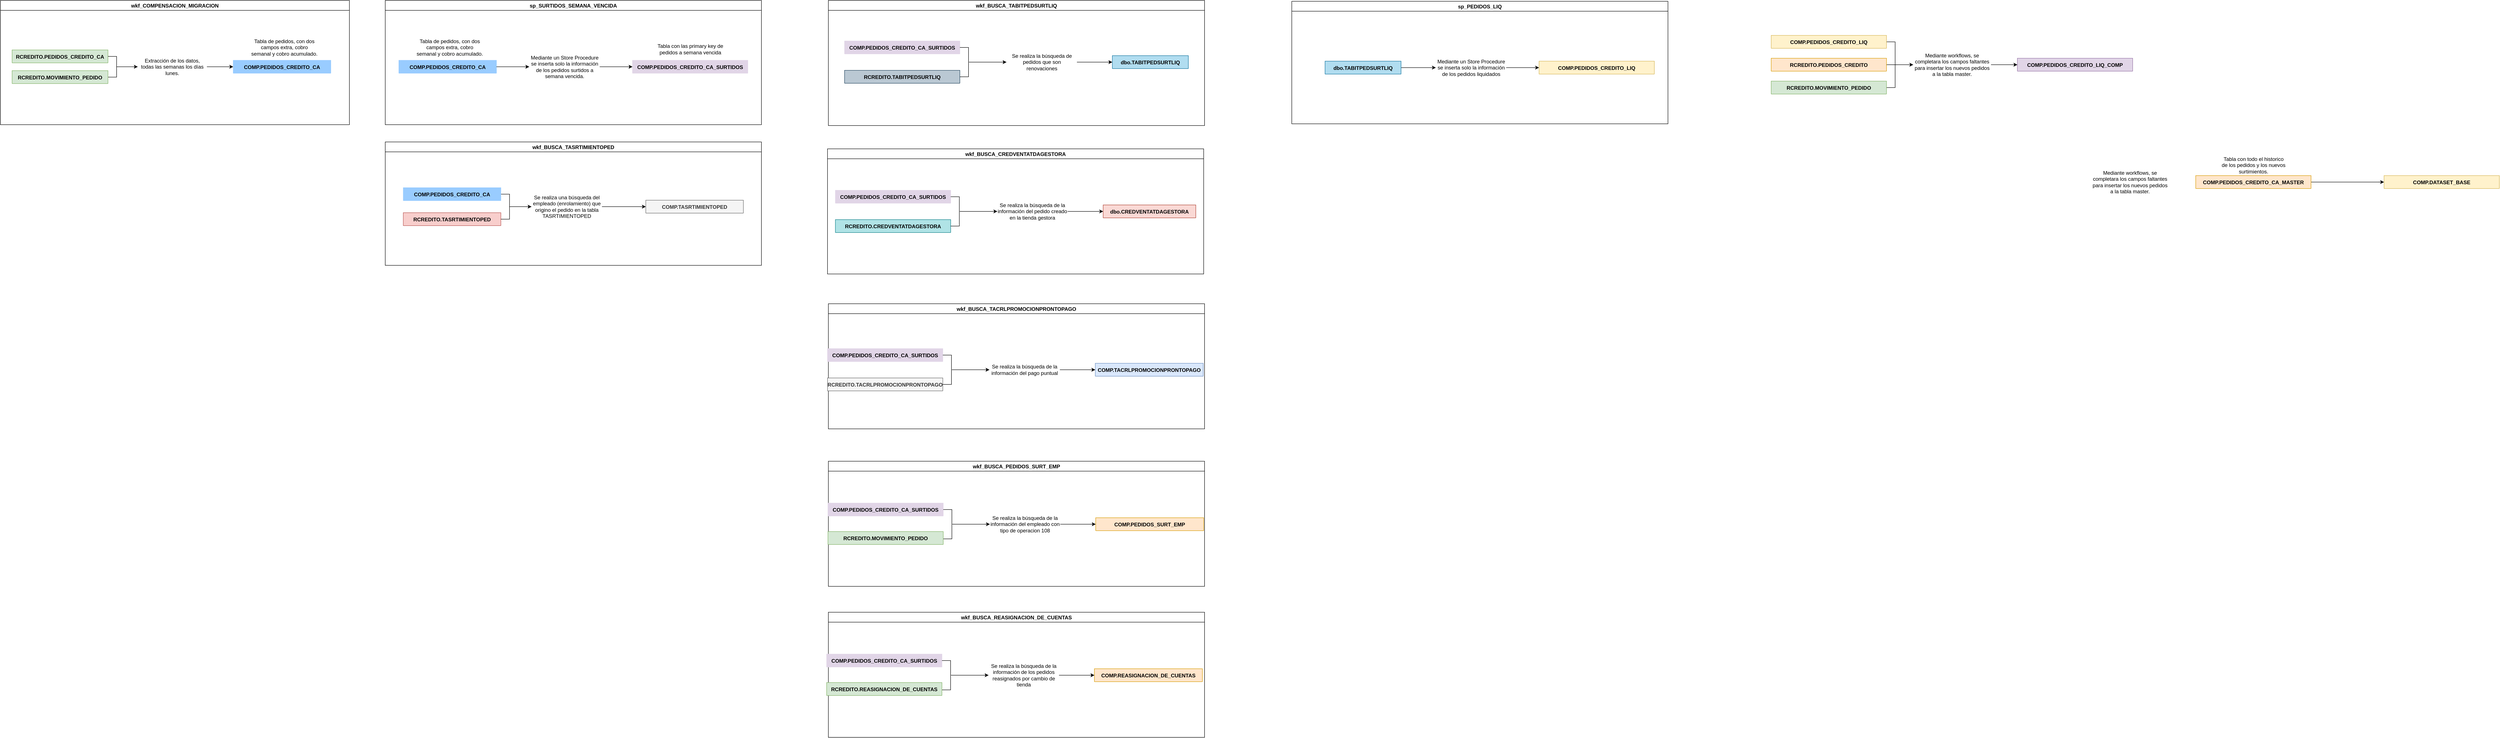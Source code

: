 <mxfile version="13.9.9" type="github">
  <diagram id="7vvKM-h0RmsxbN4j_LpW" name="Page-1">
    <mxGraphModel dx="594" dy="1976" grid="0" gridSize="10" guides="1" tooltips="1" connect="1" arrows="1" fold="1" page="1" pageScale="1" pageWidth="827" pageHeight="1169" background="#FFFFFF" math="0" shadow="0">
      <root>
        <mxCell id="0" />
        <mxCell id="1" parent="0" />
        <mxCell id="TO6H9Lhz3oGzdz73a_7L-95" style="edgeStyle=orthogonalEdgeStyle;rounded=0;orthogonalLoop=1;jettySize=auto;html=1;" parent="1" source="TO6H9Lhz3oGzdz73a_7L-54" target="TO6H9Lhz3oGzdz73a_7L-82" edge="1">
          <mxGeometry relative="1" as="geometry" />
        </mxCell>
        <mxCell id="TO6H9Lhz3oGzdz73a_7L-54" value="COMP.PEDIDOS_CREDITO_CA_MASTER" style="shape=table;startSize=30;container=1;collapsible=1;childLayout=tableLayout;fixedRows=1;rowLines=0;fontStyle=1;align=center;resizeLast=1;fillColor=#ffe6cc;strokeColor=#d79b00;" parent="1" vertex="1" collapsed="1">
          <mxGeometry x="5928" y="283" width="267" height="30" as="geometry">
            <mxRectangle x="2504" y="228" width="210.66" height="1045" as="alternateBounds" />
          </mxGeometry>
        </mxCell>
        <mxCell id="TO6H9Lhz3oGzdz73a_7L-55" value="" style="shape=partialRectangle;collapsible=0;dropTarget=0;pointerEvents=0;fillColor=none;top=0;left=0;bottom=1;right=0;points=[[0,0.5],[1,0.5]];portConstraint=eastwest;" parent="TO6H9Lhz3oGzdz73a_7L-54" vertex="1">
          <mxGeometry y="30" width="210.66" height="30" as="geometry" />
        </mxCell>
        <mxCell id="TO6H9Lhz3oGzdz73a_7L-56" value="PK" style="shape=partialRectangle;connectable=0;fillColor=none;top=0;left=0;bottom=0;right=0;fontStyle=1;overflow=hidden;" parent="TO6H9Lhz3oGzdz73a_7L-55" vertex="1">
          <mxGeometry width="30" height="30" as="geometry" />
        </mxCell>
        <mxCell id="TO6H9Lhz3oGzdz73a_7L-57" value="UniqueID" style="shape=partialRectangle;connectable=0;fillColor=none;top=0;left=0;bottom=0;right=0;align=left;spacingLeft=6;fontStyle=5;overflow=hidden;" parent="TO6H9Lhz3oGzdz73a_7L-55" vertex="1">
          <mxGeometry x="30" width="180.66" height="30" as="geometry" />
        </mxCell>
        <mxCell id="TO6H9Lhz3oGzdz73a_7L-58" value="" style="shape=partialRectangle;collapsible=0;dropTarget=0;pointerEvents=0;fillColor=none;top=0;left=0;bottom=0;right=0;points=[[0,0.5],[1,0.5]];portConstraint=eastwest;" parent="TO6H9Lhz3oGzdz73a_7L-54" vertex="1">
          <mxGeometry y="60" width="210.66" height="935" as="geometry" />
        </mxCell>
        <mxCell id="TO6H9Lhz3oGzdz73a_7L-59" value="" style="shape=partialRectangle;connectable=0;fillColor=none;top=0;left=0;bottom=0;right=0;editable=1;overflow=hidden;" parent="TO6H9Lhz3oGzdz73a_7L-58" vertex="1">
          <mxGeometry width="30" height="935" as="geometry" />
        </mxCell>
        <mxCell id="TO6H9Lhz3oGzdz73a_7L-60" value="FIPAIS&#xa;FICANAL&#xa;FISUCURSAL&#xa;FINOPEDIDO&#xa;FICTEID&#xa;FINOTIENDA&#xa;FIPLAZO&#xa;FDCSALDOCAPITAL&#xa;FDCINTXFINANCIAR&#xa;FIUNIDADNEGOCIO&#xa;FDFECHASURT&#xa;FNIMPORTEABONO&#xa;FIZONAGEO&#xa;FCEMPNUM&#xa;FIPLATAFORMA&#xa;FINOMVTO&#xa;FNMOVPIMP&#xa;FITIPOOP&#xa;FISUCORIG&#xa;FINOPEDANT&#xa;FCEMPNUMSURT&#xa;FCEMPNUMORIGINA&#xa;FCEMPNUMACT&#xa;FINOTIENDAVEND&#xa;FIPAGOPUNTUAL&#xa;FIESSEGURO &#xa;FINOPEDIDOPPSEG &#xa;FITIPOCLIENTE&#xa;SDO_ACTUAL&#xa;MORA_ACTUAL&#xa;SDO_ATRASADO &#xa;SDOTOT_INI&#xa;PERIODOS_CORRIDOS&#xa;SEGMENTOPEDIDO_LIQ&#xa;PEDIDO_SEGURO&#xa;PAISGEO&#xa;CUADRANTEGEO&#xa;ZONAGEO&#xa;FCEMPLEADO_TOP&#xa;BAZ_DIGEMPLEADO&#xa;BAZDIGCANALVEND&#xa;FINOPEDIDOVEND&#xa;EMPLEADOTOPVEND&#xa;FIPAISORIG&#xa;FICANORIG&#xa;EMPLEADOTOPCTO&#xa;COBRO_ACUMULADO_LIQ&#xa;COBRO_SEMANA_LIQ&#xa;SDO_LIQUIDADO_RENOV_LIQ&#xa;PLAZO_LIQ&#xa;TIPO_CLIENTE_LIQ&#xa;PERIODOS_CORRIDOS_LIQ&#xa;SURTIMIENTO_LIQ&#xa;CAP_INI_LIQ&#xa;INT_INI_LIQ&#xa;SDOTOT_INI_LIQ&#xa;FIUNIDADNEGOCIO_LIQ&#xa;ABONONORMAL_LIQ&#xa;SDO_ATRASADO_LIQ&#xa;SEM_ATRASO_LIQ&#xa;SDO_ACTUAL_LIQ&#xa;MORA_ACTUAL_LIQ&#xa;PRIMA_SEGURO&#xa;ATRASO_INI&#xa;EMPLEADO_SURTIO_LIQ" style="shape=partialRectangle;connectable=0;fillColor=none;top=0;left=0;bottom=0;right=0;align=left;spacingLeft=6;overflow=hidden;" parent="TO6H9Lhz3oGzdz73a_7L-58" vertex="1">
          <mxGeometry x="30" width="180.66" height="935" as="geometry" />
        </mxCell>
        <mxCell id="TO6H9Lhz3oGzdz73a_7L-61" value="" style="shape=partialRectangle;collapsible=0;dropTarget=0;pointerEvents=0;fillColor=none;top=0;left=0;bottom=0;right=0;points=[[0,0.5],[1,0.5]];portConstraint=eastwest;" parent="TO6H9Lhz3oGzdz73a_7L-54" vertex="1">
          <mxGeometry y="995" width="210.66" height="30" as="geometry" />
        </mxCell>
        <mxCell id="TO6H9Lhz3oGzdz73a_7L-62" value="" style="shape=partialRectangle;connectable=0;fillColor=none;top=0;left=0;bottom=0;right=0;editable=1;overflow=hidden;" parent="TO6H9Lhz3oGzdz73a_7L-61" vertex="1">
          <mxGeometry width="30" height="30" as="geometry" />
        </mxCell>
        <mxCell id="TO6H9Lhz3oGzdz73a_7L-63" value="" style="shape=partialRectangle;connectable=0;fillColor=none;top=0;left=0;bottom=0;right=0;align=left;spacingLeft=6;overflow=hidden;" parent="TO6H9Lhz3oGzdz73a_7L-61" vertex="1">
          <mxGeometry x="30" width="180.66" height="30" as="geometry" />
        </mxCell>
        <mxCell id="TO6H9Lhz3oGzdz73a_7L-64" value="" style="shape=partialRectangle;collapsible=0;dropTarget=0;pointerEvents=0;fillColor=none;top=0;left=0;bottom=0;right=0;points=[[0,0.5],[1,0.5]];portConstraint=eastwest;" parent="TO6H9Lhz3oGzdz73a_7L-54" vertex="1">
          <mxGeometry y="1025" width="210.66" height="20" as="geometry" />
        </mxCell>
        <mxCell id="TO6H9Lhz3oGzdz73a_7L-65" value="" style="shape=partialRectangle;connectable=0;fillColor=none;top=0;left=0;bottom=0;right=0;editable=1;overflow=hidden;" parent="TO6H9Lhz3oGzdz73a_7L-64" vertex="1">
          <mxGeometry width="30" height="20" as="geometry" />
        </mxCell>
        <mxCell id="TO6H9Lhz3oGzdz73a_7L-66" value="" style="shape=partialRectangle;connectable=0;fillColor=none;top=0;left=0;bottom=0;right=0;align=left;spacingLeft=6;overflow=hidden;" parent="TO6H9Lhz3oGzdz73a_7L-64" vertex="1">
          <mxGeometry x="30" width="180.66" height="20" as="geometry" />
        </mxCell>
        <mxCell id="XvfDKLHzEZaw35lS_-8k-10" value="Mediante workflows, se completara los campos faltantes para insertar los nuevos pedidos a la tabla master." style="text;html=1;strokeColor=none;fillColor=none;align=center;verticalAlign=middle;whiteSpace=wrap;rounded=0;" parent="1" vertex="1">
          <mxGeometry x="5686" y="277" width="180" height="41" as="geometry" />
        </mxCell>
        <mxCell id="XvfDKLHzEZaw35lS_-8k-12" value="Tabla con todo el historico de los pedidos y los nuevos surtimientos." style="text;html=1;strokeColor=none;fillColor=none;align=center;verticalAlign=middle;whiteSpace=wrap;rounded=0;" parent="1" vertex="1">
          <mxGeometry x="5984.5" y="237" width="154" height="44" as="geometry" />
        </mxCell>
        <mxCell id="TO6H9Lhz3oGzdz73a_7L-82" value="COMP.DATASET_BASE" style="shape=table;startSize=30;container=1;collapsible=1;childLayout=tableLayout;fixedRows=1;rowLines=0;fontStyle=1;align=center;resizeLast=1;fillColor=#fff2cc;strokeColor=#d6b656;" parent="1" vertex="1" collapsed="1">
          <mxGeometry x="6364" y="283" width="267" height="30" as="geometry">
            <mxRectangle x="2940" y="228" width="210.66" height="1225.582" as="alternateBounds" />
          </mxGeometry>
        </mxCell>
        <mxCell id="TO6H9Lhz3oGzdz73a_7L-83" value="" style="shape=partialRectangle;collapsible=0;dropTarget=0;pointerEvents=0;fillColor=none;top=0;left=0;bottom=1;right=0;points=[[0,0.5],[1,0.5]];portConstraint=eastwest;" parent="TO6H9Lhz3oGzdz73a_7L-82" vertex="1">
          <mxGeometry y="30" width="210.66" height="30" as="geometry" />
        </mxCell>
        <mxCell id="TO6H9Lhz3oGzdz73a_7L-84" value="PK" style="shape=partialRectangle;connectable=0;fillColor=none;top=0;left=0;bottom=0;right=0;fontStyle=1;overflow=hidden;" parent="TO6H9Lhz3oGzdz73a_7L-83" vertex="1">
          <mxGeometry width="30" height="30" as="geometry" />
        </mxCell>
        <mxCell id="TO6H9Lhz3oGzdz73a_7L-85" value="UniqueID" style="shape=partialRectangle;connectable=0;fillColor=none;top=0;left=0;bottom=0;right=0;align=left;spacingLeft=6;fontStyle=5;overflow=hidden;" parent="TO6H9Lhz3oGzdz73a_7L-83" vertex="1">
          <mxGeometry x="30" width="180.66" height="30" as="geometry" />
        </mxCell>
        <mxCell id="TO6H9Lhz3oGzdz73a_7L-86" value="" style="shape=partialRectangle;collapsible=0;dropTarget=0;pointerEvents=0;fillColor=none;top=0;left=0;bottom=0;right=0;points=[[0,0.5],[1,0.5]];portConstraint=eastwest;" parent="TO6H9Lhz3oGzdz73a_7L-82" vertex="1">
          <mxGeometry y="60" width="210.66" height="1115" as="geometry" />
        </mxCell>
        <mxCell id="TO6H9Lhz3oGzdz73a_7L-87" value="" style="shape=partialRectangle;connectable=0;fillColor=none;top=0;left=0;bottom=0;right=0;editable=1;overflow=hidden;" parent="TO6H9Lhz3oGzdz73a_7L-86" vertex="1">
          <mxGeometry width="30" height="1115" as="geometry" />
        </mxCell>
        <mxCell id="TO6H9Lhz3oGzdz73a_7L-88" value="﻿FIPAISID&#xa;FICANAL&#xa;FISUCURSAL&#xa;FINOPEDIDO&#xa;SURTIMIENTO&#xa;ABONONORMAL&#xa;PLAZO&#xa;SDO_ACTUAL&#xa;MORA_ACTUAL&#xa;SDO_ATRASADO&#xa;CAP_INI&#xa;INT_INI&#xa;SDOTOT_INI&#xa;FIUNIDADNEGOCIO&#xa;PERIODOS_CORRIDOS&#xa;PAISCU&#xa;CANALCU&#xa;SUCURSALCU&#xa;FOLIO&#xa;TIPO_CLIENTE&#xa;SEM_ATRASO&#xa;FINGCIOID&#xa;FINOTIENDA&#xa;FICTEID&#xa;FIDIGITOVER&#xa;FCEMPNUM&#xa;SEGMENTO&#xa;FIDEPTOID&#xa;ZONACOBZA&#xa;PEDIDO_LIQ&#xa;PEDIDO_SEGURO&#xa;PAISGEO&#xa;CUADRANTEGEO&#xa;ZONAGEO&#xa;FCEMPLEADO_TOP&#xa;COBRO_ACUMULADO&#xa;COBRO_SEMANA&#xa;BAZ_DIGEMPLEADO&#xa;BAZDIG&#xa;FCEMPNUMORIGINA&#xa;CANALVEND&#xa;FINOTIENDAVEND&#xa;FINOPEDIDOVEND&#xa;EMPLEADOTOPVEND&#xa;FIPAISORIG&#xa;FICANORIG&#xa;FISUCORIG&#xa;FINOPEDANT&#xa;EMPLEADOTOPCTO&#xa;COBRO_ACUMULADO_LIQ&#xa;COBRO_SEMANA_LIQ&#xa;SDO_LIQUIDADO_RENOV_LIQ&#xa;PLAZO_LIQ&#xa;TIPO_CLIENTE_LIQ&#xa;PERIODOS_CORRIDOS_LIQ&#xa;SURTIMIENTO_LIQ&#xa;CAP_INI_LIQ&#xa;INT_INI_LIQ&#xa;SDOTOT_INI_LIQ&#xa;FIUNIDADNEGOCIO_LIQ&#xa;ABONONORMAL_LIQ&#xa;SDO_ATRASADO_LIQ&#xa;SEM_ATRASO_LIQ&#xa;SDO_ACTUAL_LIQ&#xa;MORA_ACTUAL_LIQ&#xa;PRIMA_SEGURO&#xa;FIESSEGURO&#xa;ATRASO_INI&#xa;EMPLEADO_SURTIO_LIQ&#xa;PAGO_PUNTUAL&#xa;PAIS_SOL&#xa;CANAL_SOL&#xa;SUCURSAL_SOL&#xa;NUMSOLICITUD&#xa;TIPO_SOL&#xa;FECHA_AUT&#xa;MARCAS&#xa;EMP_SOL&#xa;EMP_AUT" style="shape=partialRectangle;connectable=0;fillColor=none;top=0;left=0;bottom=0;right=0;align=left;spacingLeft=6;overflow=hidden;" parent="TO6H9Lhz3oGzdz73a_7L-86" vertex="1">
          <mxGeometry x="30" width="180.66" height="1115" as="geometry" />
        </mxCell>
        <mxCell id="TO6H9Lhz3oGzdz73a_7L-89" value="" style="shape=partialRectangle;collapsible=0;dropTarget=0;pointerEvents=0;fillColor=none;top=0;left=0;bottom=0;right=0;points=[[0,0.5],[1,0.5]];portConstraint=eastwest;" parent="TO6H9Lhz3oGzdz73a_7L-82" vertex="1">
          <mxGeometry y="1175" width="210.66" height="30" as="geometry" />
        </mxCell>
        <mxCell id="TO6H9Lhz3oGzdz73a_7L-90" value="" style="shape=partialRectangle;connectable=0;fillColor=none;top=0;left=0;bottom=0;right=0;editable=1;overflow=hidden;" parent="TO6H9Lhz3oGzdz73a_7L-89" vertex="1">
          <mxGeometry width="30" height="30" as="geometry" />
        </mxCell>
        <mxCell id="TO6H9Lhz3oGzdz73a_7L-91" value="" style="shape=partialRectangle;connectable=0;fillColor=none;top=0;left=0;bottom=0;right=0;align=left;spacingLeft=6;overflow=hidden;" parent="TO6H9Lhz3oGzdz73a_7L-89" vertex="1">
          <mxGeometry x="30" width="180.66" height="30" as="geometry" />
        </mxCell>
        <mxCell id="TO6H9Lhz3oGzdz73a_7L-92" value="" style="shape=partialRectangle;collapsible=0;dropTarget=0;pointerEvents=0;fillColor=none;top=0;left=0;bottom=0;right=0;points=[[0,0.5],[1,0.5]];portConstraint=eastwest;" parent="TO6H9Lhz3oGzdz73a_7L-82" vertex="1">
          <mxGeometry y="1205" width="210.66" height="20" as="geometry" />
        </mxCell>
        <mxCell id="TO6H9Lhz3oGzdz73a_7L-93" value="" style="shape=partialRectangle;connectable=0;fillColor=none;top=0;left=0;bottom=0;right=0;editable=1;overflow=hidden;" parent="TO6H9Lhz3oGzdz73a_7L-92" vertex="1">
          <mxGeometry width="30" height="20" as="geometry" />
        </mxCell>
        <mxCell id="TO6H9Lhz3oGzdz73a_7L-94" value="" style="shape=partialRectangle;connectable=0;fillColor=none;top=0;left=0;bottom=0;right=0;align=left;spacingLeft=6;overflow=hidden;" parent="TO6H9Lhz3oGzdz73a_7L-92" vertex="1">
          <mxGeometry x="30" width="180.66" height="20" as="geometry" />
        </mxCell>
        <mxCell id="hutU6tRgzpRyq-CcQM-8-56" value="wkf_COMPENSACION_MIGRACION" style="swimlane;" parent="1" vertex="1">
          <mxGeometry x="845" y="-123" width="808" height="288" as="geometry">
            <mxRectangle x="845" y="-123" width="229" height="23" as="alternateBounds" />
          </mxGeometry>
        </mxCell>
        <mxCell id="hutU6tRgzpRyq-CcQM-8-161" value="RCREDITO.PEDIDOS_CREDITO_CA" style="shape=table;startSize=30;container=1;collapsible=1;childLayout=tableLayout;fixedRows=1;rowLines=0;fontStyle=1;align=center;resizeLast=1;fillColor=#d5e8d4;strokeColor=#82b366;" parent="hutU6tRgzpRyq-CcQM-8-56" vertex="1" collapsed="1">
          <mxGeometry x="27" y="114.75" width="222" height="30" as="geometry">
            <mxRectangle x="862" y="204" width="190" height="1200" as="alternateBounds" />
          </mxGeometry>
        </mxCell>
        <mxCell id="hutU6tRgzpRyq-CcQM-8-162" value="" style="shape=partialRectangle;collapsible=0;dropTarget=0;pointerEvents=0;fillColor=none;top=0;left=0;bottom=1;right=0;points=[[0,0.5],[1,0.5]];portConstraint=eastwest;" parent="hutU6tRgzpRyq-CcQM-8-161" vertex="1">
          <mxGeometry y="30" width="190" height="30" as="geometry" />
        </mxCell>
        <mxCell id="hutU6tRgzpRyq-CcQM-8-163" value="PK" style="shape=partialRectangle;connectable=0;fillColor=none;top=0;left=0;bottom=0;right=0;fontStyle=1;overflow=hidden;" parent="hutU6tRgzpRyq-CcQM-8-162" vertex="1">
          <mxGeometry width="30" height="30" as="geometry" />
        </mxCell>
        <mxCell id="hutU6tRgzpRyq-CcQM-8-164" value="UniqueID" style="shape=partialRectangle;connectable=0;fillColor=none;top=0;left=0;bottom=0;right=0;align=left;spacingLeft=6;fontStyle=5;overflow=hidden;" parent="hutU6tRgzpRyq-CcQM-8-162" vertex="1">
          <mxGeometry x="30" width="160" height="30" as="geometry" />
        </mxCell>
        <mxCell id="hutU6tRgzpRyq-CcQM-8-165" value="" style="shape=partialRectangle;collapsible=0;dropTarget=0;pointerEvents=0;fillColor=none;top=0;left=0;bottom=0;right=0;points=[[0,0.5],[1,0.5]];portConstraint=eastwest;" parent="hutU6tRgzpRyq-CcQM-8-161" vertex="1">
          <mxGeometry y="60" width="190" height="1140" as="geometry" />
        </mxCell>
        <mxCell id="hutU6tRgzpRyq-CcQM-8-166" value="" style="shape=partialRectangle;connectable=0;fillColor=none;top=0;left=0;bottom=0;right=0;editable=1;overflow=hidden;" parent="hutU6tRgzpRyq-CcQM-8-165" vertex="1">
          <mxGeometry width="30" height="1140" as="geometry" />
        </mxCell>
        <mxCell id="hutU6tRgzpRyq-CcQM-8-167" value="FIPAISID&#xa;FICANAL&#xa;FISUCURSAL&#xa;FINOPEDIDO&#xa;FINGCIOID&#xa;FINOTIENDA&#xa;FICTEID&#xa;FIDIGITOVER&#xa;FDFECHASURT&#xa;FDINIPER&#xa;FNIMPORTEABONO&#xa;FDULTPAGO&#xa;FNIMPORTEULTPAGO&#xa;FIPLAZO&#xa;FIPERIODO&#xa;FNENGANCHE&#xa;FNSALDO&#xa;FNMORATORIOS&#xa;FNSALDOATRASADO&#xa;FIPERVENCIDOS&#xa;FIPERINACTIVIDAD&#xa;FIPERATRASO&#xa;FIPERATRAACUM&#xa;FICLASIFCUENTA&#xa;FINOGESTIONES&#xa;FIGESTSINCOBRO&#xa;FDULTIMAVISITA&#xa;FIRESULUVISITA&#xa;FINOPAGOS&#xa;FDULTIMOABONO&#xa;FNULTIMOABONO&#xa;FNULTABONOMORA&#xa;FNBONIFICA&#xa;FNIMPPAGARBONIF&#xa;FIPEDSTATUS&#xa;FDFECULTACT&#xa;FIDESPID&#xa;FNSDOANTMORA&#xa;FINOVECESATR&#xa;FIRUTA&#xa;FDCSALDOCAPITAL&#xa;FDCINTXFINANCIAR&#xa;FDCSALDOORIGINAL&#xa;FDCINTTOTXATRASO&#xa;FIPAGOSCAPITAL&#xa;FIPAGOSINTERESES&#xa;FCOBSERVACION&#xa;FIDEPTOID&#xa;FIZONAID&#xa;FCEMPNUM&#xa;FDFECHACANC&#xa;FNCREDVARIOS&#xa;FISEMATRAS&#xa;FITIPODEPTO&#xa;FIUNIDADNEGOCIO&#xa;FNPRECIOD&#xa;FIIDZONACOBZA&#xa;FIIDORIGEN&#xa;FNIMPTOTVENTA&#xa;FIEMISION&#xa;FISERIE&#xa;FIPERACTUAL&#xa;FIPERCORRIDO&#xa;FISTATUSEMISION&#xa;FCFOLIOPARAM&#xa;FITIPOCLIENTE&#xa;FIDIASSERV&#xa;FIDIASGRACIA&#xa;FISTATUSREGIONAL&#xa;FCEMPNUMET&#xa;FNIMPPAGADO&#xa;FNIMPDEVENG&#xa;FNULTIMPMORA&#xa;FCSTATCARTERA&#xa;FCCLASCAR&#xa;FISALDOIDNCALVENC&#xa;FISOLICITUDID&#xa;FIPAISCU&#xa;FICANALCU&#xa;FISUCURSALCU&#xa;FIFOLIO" style="shape=partialRectangle;connectable=0;fillColor=none;top=0;left=0;bottom=0;right=0;align=left;spacingLeft=6;overflow=hidden;" parent="hutU6tRgzpRyq-CcQM-8-165" vertex="1">
          <mxGeometry x="30" width="160" height="1140" as="geometry" />
        </mxCell>
        <mxCell id="hutU6tRgzpRyq-CcQM-8-168" value="COMP.PEDIDOS_CREDITO_CA" style="shape=table;startSize=30;container=1;collapsible=1;childLayout=tableLayout;fixedRows=1;rowLines=0;fontStyle=1;align=center;resizeLast=1;fillColor=#99CCFF;strokeColor=#99CCFF;" parent="hutU6tRgzpRyq-CcQM-8-56" vertex="1" collapsed="1">
          <mxGeometry x="539" y="138.75" width="226" height="30" as="geometry">
            <mxRectangle x="1374" y="228" width="188" height="1225.757" as="alternateBounds" />
          </mxGeometry>
        </mxCell>
        <mxCell id="hutU6tRgzpRyq-CcQM-8-169" value="" style="shape=partialRectangle;collapsible=0;dropTarget=0;pointerEvents=0;fillColor=none;top=0;left=0;bottom=1;right=0;points=[[0,0.5],[1,0.5]];portConstraint=eastwest;" parent="hutU6tRgzpRyq-CcQM-8-168" vertex="1">
          <mxGeometry y="30" width="188" height="30" as="geometry" />
        </mxCell>
        <mxCell id="hutU6tRgzpRyq-CcQM-8-170" value="PK" style="shape=partialRectangle;connectable=0;fillColor=none;top=0;left=0;bottom=0;right=0;fontStyle=1;overflow=hidden;" parent="hutU6tRgzpRyq-CcQM-8-169" vertex="1">
          <mxGeometry width="30" height="30" as="geometry" />
        </mxCell>
        <mxCell id="hutU6tRgzpRyq-CcQM-8-171" value="UniqueID" style="shape=partialRectangle;connectable=0;fillColor=none;top=0;left=0;bottom=0;right=0;align=left;spacingLeft=6;fontStyle=5;overflow=hidden;" parent="hutU6tRgzpRyq-CcQM-8-169" vertex="1">
          <mxGeometry x="30" width="158" height="30" as="geometry" />
        </mxCell>
        <mxCell id="hutU6tRgzpRyq-CcQM-8-172" value="" style="shape=partialRectangle;collapsible=0;dropTarget=0;pointerEvents=0;fillColor=none;top=0;left=0;bottom=0;right=0;points=[[0,0.5],[1,0.5]];portConstraint=eastwest;" parent="hutU6tRgzpRyq-CcQM-8-168" vertex="1">
          <mxGeometry y="60" width="188" height="1165" as="geometry" />
        </mxCell>
        <mxCell id="hutU6tRgzpRyq-CcQM-8-173" value="" style="shape=partialRectangle;connectable=0;fillColor=none;top=0;left=0;bottom=0;right=0;editable=1;overflow=hidden;" parent="hutU6tRgzpRyq-CcQM-8-172" vertex="1">
          <mxGeometry width="30" height="1165" as="geometry" />
        </mxCell>
        <mxCell id="hutU6tRgzpRyq-CcQM-8-174" value="FIPAISID&#xa;FICANAL&#xa;FISUCURSAL&#xa;FINOPEDIDO&#xa;FINGCIOID&#xa;FINOTIENDA&#xa;FICTEID&#xa;FIDIGITOVER&#xa;FDFECHASURT&#xa;FDINIPER&#xa;FNIMPORTEABONO&#xa;FDULTPAGO&#xa;FNIMPORTEULTPAGO&#xa;FIPLAZO&#xa;FIPERIODO&#xa;FNENGANCHE&#xa;FNSALDO&#xa;FNMORATORIOS&#xa;FNSALDOATRASADO&#xa;FIPERVENCIDOS&#xa;FIPERINACTIVIDAD&#xa;FIPERATRASO&#xa;FIPERATRAACUM&#xa;FICLASIFCUENTA&#xa;FINOGESTIONES&#xa;FIGESTSINCOBRO&#xa;FDULTIMAVISITA&#xa;FIRESULUVISITA&#xa;FINOPAGOS&#xa;FDULTIMOABONO&#xa;FNULTIMOABONO&#xa;FNULTABONOMORA&#xa;FNBONIFICA&#xa;FNIMPPAGARBONIF&#xa;FIPEDSTATUS&#xa;FDFECULTACT&#xa;FIDESPID&#xa;FNSDOANTMORA&#xa;FINOVECESATR&#xa;FIRUTA&#xa;FDCSALDOCAPITAL&#xa;FDCINTXFINANCIAR&#xa;FDCSALDOORIGINAL&#xa;FDCINTTOTXATRASO&#xa;FIPAGOSCAPITAL&#xa;FIPAGOSINTERESES&#xa;FCOBSERVACION&#xa;FIDEPTOID&#xa;FIZONAID&#xa;FCEMPNUM&#xa;FDFECHACANC&#xa;FNCREDVARIOS&#xa;FISEMATRAS&#xa;FITIPODEPTO&#xa;FIUNIDADNEGOCIO&#xa;FNPRECIOD&#xa;FIIDZONACOBZA&#xa;FIIDORIGEN&#xa;FNIMPTOTVENTA&#xa;FIEMISION&#xa;FISERIE&#xa;FIPERACTUAL&#xa;FIPERCORRIDO&#xa;FISTATUSEMISION&#xa;FCFOLIOPARAM&#xa;FITIPOCLIENTE&#xa;FIDIASSERV&#xa;FIDIASGRACIA&#xa;FISTATUSREGIONAL&#xa;FCEMPNUMET&#xa;FNIMPPAGADO&#xa;FNIMPDEVENG&#xa;FNULTIMPMORA&#xa;FCSTATCARTERA&#xa;FCCLASCAR&#xa;FISALDOIDNCALVENC&#xa;FISOLICITUDID&#xa;FIPAISCU&#xa;FICANALCU&#xa;FISUCURSALCU&#xa;FIFOLIO&#xa;FNCOBROSEM&#xa;FNCOBROACUM&#xa;" style="shape=partialRectangle;connectable=0;fillColor=none;top=0;left=0;bottom=0;right=0;align=left;spacingLeft=6;overflow=hidden;" parent="hutU6tRgzpRyq-CcQM-8-172" vertex="1">
          <mxGeometry x="30" width="158" height="1165" as="geometry" />
        </mxCell>
        <mxCell id="hutU6tRgzpRyq-CcQM-8-175" style="edgeStyle=orthogonalEdgeStyle;rounded=0;orthogonalLoop=1;jettySize=auto;html=1;endArrow=none;endFill=0;startArrow=classic;startFill=1;" parent="hutU6tRgzpRyq-CcQM-8-56" source="hutU6tRgzpRyq-CcQM-8-176" edge="1">
          <mxGeometry relative="1" as="geometry">
            <mxPoint x="269" y="153.75" as="targetPoint" />
          </mxGeometry>
        </mxCell>
        <mxCell id="hutU6tRgzpRyq-CcQM-8-176" value="Extracción de los datos, todas las semanas los días lunes." style="text;html=1;strokeColor=none;fillColor=none;align=center;verticalAlign=middle;whiteSpace=wrap;rounded=0;" parent="hutU6tRgzpRyq-CcQM-8-56" vertex="1">
          <mxGeometry x="318" y="100.25" width="160" height="107" as="geometry" />
        </mxCell>
        <mxCell id="hutU6tRgzpRyq-CcQM-8-160" style="edgeStyle=orthogonalEdgeStyle;rounded=0;orthogonalLoop=1;jettySize=auto;html=1;" parent="hutU6tRgzpRyq-CcQM-8-56" source="hutU6tRgzpRyq-CcQM-8-176" target="hutU6tRgzpRyq-CcQM-8-168" edge="1">
          <mxGeometry relative="1" as="geometry" />
        </mxCell>
        <mxCell id="hutU6tRgzpRyq-CcQM-8-177" value="Tabla de pedidos, con dos campos extra, cobro semanal y cobro acumulado." style="text;html=1;strokeColor=none;fillColor=none;align=center;verticalAlign=middle;whiteSpace=wrap;rounded=0;" parent="hutU6tRgzpRyq-CcQM-8-56" vertex="1">
          <mxGeometry x="578.5" y="80.75" width="157" height="56" as="geometry" />
        </mxCell>
        <mxCell id="hutU6tRgzpRyq-CcQM-8-178" style="edgeStyle=orthogonalEdgeStyle;rounded=0;orthogonalLoop=1;jettySize=auto;html=1;entryX=1;entryY=0.5;entryDx=0;entryDy=0;endArrow=none;endFill=0;" parent="hutU6tRgzpRyq-CcQM-8-56" source="hutU6tRgzpRyq-CcQM-8-179" target="hutU6tRgzpRyq-CcQM-8-161" edge="1">
          <mxGeometry relative="1" as="geometry">
            <Array as="points">
              <mxPoint x="269" y="177.75" />
              <mxPoint x="269" y="129.75" />
            </Array>
          </mxGeometry>
        </mxCell>
        <mxCell id="hutU6tRgzpRyq-CcQM-8-179" value="RCREDITO.MOVIMIENTO_PEDIDO" style="shape=table;startSize=30;container=1;collapsible=1;childLayout=tableLayout;fixedRows=1;rowLines=0;fontStyle=1;align=center;resizeLast=1;fillColor=#d5e8d4;strokeColor=#82b366;" parent="hutU6tRgzpRyq-CcQM-8-56" vertex="1" collapsed="1">
          <mxGeometry x="27" y="162.75" width="222" height="30" as="geometry">
            <mxRectangle x="862" y="252" width="190" height="253" as="alternateBounds" />
          </mxGeometry>
        </mxCell>
        <mxCell id="hutU6tRgzpRyq-CcQM-8-180" value="" style="shape=partialRectangle;collapsible=0;dropTarget=0;pointerEvents=0;fillColor=none;top=0;left=0;bottom=1;right=0;points=[[0,0.5],[1,0.5]];portConstraint=eastwest;" parent="hutU6tRgzpRyq-CcQM-8-179" vertex="1">
          <mxGeometry y="30" width="190" height="30" as="geometry" />
        </mxCell>
        <mxCell id="hutU6tRgzpRyq-CcQM-8-181" value="PK" style="shape=partialRectangle;connectable=0;fillColor=none;top=0;left=0;bottom=0;right=0;fontStyle=1;overflow=hidden;" parent="hutU6tRgzpRyq-CcQM-8-180" vertex="1">
          <mxGeometry width="30" height="30" as="geometry" />
        </mxCell>
        <mxCell id="hutU6tRgzpRyq-CcQM-8-182" value="UniqueID" style="shape=partialRectangle;connectable=0;fillColor=none;top=0;left=0;bottom=0;right=0;align=left;spacingLeft=6;fontStyle=5;overflow=hidden;" parent="hutU6tRgzpRyq-CcQM-8-180" vertex="1">
          <mxGeometry x="30" width="160" height="30" as="geometry" />
        </mxCell>
        <mxCell id="hutU6tRgzpRyq-CcQM-8-183" value="" style="shape=partialRectangle;collapsible=0;dropTarget=0;pointerEvents=0;fillColor=none;top=0;left=0;bottom=0;right=0;points=[[0,0.5],[1,0.5]];portConstraint=eastwest;" parent="hutU6tRgzpRyq-CcQM-8-179" vertex="1">
          <mxGeometry y="60" width="190" height="193" as="geometry" />
        </mxCell>
        <mxCell id="hutU6tRgzpRyq-CcQM-8-184" value="" style="shape=partialRectangle;connectable=0;fillColor=none;top=0;left=0;bottom=0;right=0;editable=1;overflow=hidden;" parent="hutU6tRgzpRyq-CcQM-8-183" vertex="1">
          <mxGeometry width="30" height="193" as="geometry" />
        </mxCell>
        <mxCell id="hutU6tRgzpRyq-CcQM-8-185" value="FIPAISID&#xa;FICANAL&#xa;FISUCURSAL&#xa;FINOPEDIDO&#xa;FINOMOVTO&#xa;FINOTRANSAC&#xa;FITIPOOP&#xa;FDFECMOVTOPED&#xa;FIMOVPCARABO&#xa;FNMOVPIMP&#xa;FCUSERID&#xa;FCWS&#xa;FICONCEPMOV" style="shape=partialRectangle;connectable=0;fillColor=none;top=0;left=0;bottom=0;right=0;align=left;spacingLeft=6;overflow=hidden;" parent="hutU6tRgzpRyq-CcQM-8-183" vertex="1">
          <mxGeometry x="30" width="160" height="193" as="geometry" />
        </mxCell>
        <mxCell id="hutU6tRgzpRyq-CcQM-8-186" value="sp_SURTIDOS_SEMANA_VENCIDA" style="swimlane;" parent="1" vertex="1">
          <mxGeometry x="1736" y="-123" width="871" height="288" as="geometry">
            <mxRectangle x="845" y="-123" width="229" height="23" as="alternateBounds" />
          </mxGeometry>
        </mxCell>
        <mxCell id="hutU6tRgzpRyq-CcQM-8-272" value="COMP.PEDIDOS_CREDITO_CA" style="shape=table;startSize=30;container=1;collapsible=1;childLayout=tableLayout;fixedRows=1;rowLines=0;fontStyle=1;align=center;resizeLast=1;fillColor=#99CCFF;strokeColor=#99CCFF;" parent="hutU6tRgzpRyq-CcQM-8-186" vertex="1" collapsed="1">
          <mxGeometry x="31.5" y="138.75" width="226" height="30" as="geometry">
            <mxRectangle x="1374" y="228" width="188" height="1225.757" as="alternateBounds" />
          </mxGeometry>
        </mxCell>
        <mxCell id="hutU6tRgzpRyq-CcQM-8-273" value="" style="shape=partialRectangle;collapsible=0;dropTarget=0;pointerEvents=0;fillColor=none;top=0;left=0;bottom=1;right=0;points=[[0,0.5],[1,0.5]];portConstraint=eastwest;" parent="hutU6tRgzpRyq-CcQM-8-272" vertex="1">
          <mxGeometry y="30" width="188" height="30" as="geometry" />
        </mxCell>
        <mxCell id="hutU6tRgzpRyq-CcQM-8-274" value="PK" style="shape=partialRectangle;connectable=0;fillColor=none;top=0;left=0;bottom=0;right=0;fontStyle=1;overflow=hidden;" parent="hutU6tRgzpRyq-CcQM-8-273" vertex="1">
          <mxGeometry width="30" height="30" as="geometry" />
        </mxCell>
        <mxCell id="hutU6tRgzpRyq-CcQM-8-275" value="UniqueID" style="shape=partialRectangle;connectable=0;fillColor=none;top=0;left=0;bottom=0;right=0;align=left;spacingLeft=6;fontStyle=5;overflow=hidden;" parent="hutU6tRgzpRyq-CcQM-8-273" vertex="1">
          <mxGeometry x="30" width="158" height="30" as="geometry" />
        </mxCell>
        <mxCell id="hutU6tRgzpRyq-CcQM-8-276" value="" style="shape=partialRectangle;collapsible=0;dropTarget=0;pointerEvents=0;fillColor=none;top=0;left=0;bottom=0;right=0;points=[[0,0.5],[1,0.5]];portConstraint=eastwest;" parent="hutU6tRgzpRyq-CcQM-8-272" vertex="1">
          <mxGeometry y="60" width="188" height="1165" as="geometry" />
        </mxCell>
        <mxCell id="hutU6tRgzpRyq-CcQM-8-277" value="" style="shape=partialRectangle;connectable=0;fillColor=none;top=0;left=0;bottom=0;right=0;editable=1;overflow=hidden;" parent="hutU6tRgzpRyq-CcQM-8-276" vertex="1">
          <mxGeometry width="30" height="1165" as="geometry" />
        </mxCell>
        <mxCell id="hutU6tRgzpRyq-CcQM-8-278" value="FIPAISID&#xa;FICANAL&#xa;FISUCURSAL&#xa;FINOPEDIDO&#xa;FINGCIOID&#xa;FINOTIENDA&#xa;FICTEID&#xa;FIDIGITOVER&#xa;FDFECHASURT&#xa;FDINIPER&#xa;FNIMPORTEABONO&#xa;FDULTPAGO&#xa;FNIMPORTEULTPAGO&#xa;FIPLAZO&#xa;FIPERIODO&#xa;FNENGANCHE&#xa;FNSALDO&#xa;FNMORATORIOS&#xa;FNSALDOATRASADO&#xa;FIPERVENCIDOS&#xa;FIPERINACTIVIDAD&#xa;FIPERATRASO&#xa;FIPERATRAACUM&#xa;FICLASIFCUENTA&#xa;FINOGESTIONES&#xa;FIGESTSINCOBRO&#xa;FDULTIMAVISITA&#xa;FIRESULUVISITA&#xa;FINOPAGOS&#xa;FDULTIMOABONO&#xa;FNULTIMOABONO&#xa;FNULTABONOMORA&#xa;FNBONIFICA&#xa;FNIMPPAGARBONIF&#xa;FIPEDSTATUS&#xa;FDFECULTACT&#xa;FIDESPID&#xa;FNSDOANTMORA&#xa;FINOVECESATR&#xa;FIRUTA&#xa;FDCSALDOCAPITAL&#xa;FDCINTXFINANCIAR&#xa;FDCSALDOORIGINAL&#xa;FDCINTTOTXATRASO&#xa;FIPAGOSCAPITAL&#xa;FIPAGOSINTERESES&#xa;FCOBSERVACION&#xa;FIDEPTOID&#xa;FIZONAID&#xa;FCEMPNUM&#xa;FDFECHACANC&#xa;FNCREDVARIOS&#xa;FISEMATRAS&#xa;FITIPODEPTO&#xa;FIUNIDADNEGOCIO&#xa;FNPRECIOD&#xa;FIIDZONACOBZA&#xa;FIIDORIGEN&#xa;FNIMPTOTVENTA&#xa;FIEMISION&#xa;FISERIE&#xa;FIPERACTUAL&#xa;FIPERCORRIDO&#xa;FISTATUSEMISION&#xa;FCFOLIOPARAM&#xa;FITIPOCLIENTE&#xa;FIDIASSERV&#xa;FIDIASGRACIA&#xa;FISTATUSREGIONAL&#xa;FCEMPNUMET&#xa;FNIMPPAGADO&#xa;FNIMPDEVENG&#xa;FNULTIMPMORA&#xa;FCSTATCARTERA&#xa;FCCLASCAR&#xa;FISALDOIDNCALVENC&#xa;FISOLICITUDID&#xa;FIPAISCU&#xa;FICANALCU&#xa;FISUCURSALCU&#xa;FIFOLIO&#xa;FNCOBROSEM&#xa;FNCOBROACUM&#xa;" style="shape=partialRectangle;connectable=0;fillColor=none;top=0;left=0;bottom=0;right=0;align=left;spacingLeft=6;overflow=hidden;" parent="hutU6tRgzpRyq-CcQM-8-276" vertex="1">
          <mxGeometry x="30" width="158" height="1165" as="geometry" />
        </mxCell>
        <mxCell id="hutU6tRgzpRyq-CcQM-8-279" value="Tabla de pedidos, con dos campos extra, cobro semanal y cobro acumulado." style="text;html=1;strokeColor=none;fillColor=none;align=center;verticalAlign=middle;whiteSpace=wrap;rounded=0;" parent="hutU6tRgzpRyq-CcQM-8-186" vertex="1">
          <mxGeometry x="71" y="80.75" width="157" height="56" as="geometry" />
        </mxCell>
        <mxCell id="hutU6tRgzpRyq-CcQM-8-280" value="COMP.PEDIDOS_CREDITO_CA_SURTIDOS" style="shape=table;startSize=30;container=1;collapsible=1;childLayout=tableLayout;fixedRows=1;rowLines=0;fontStyle=1;align=center;resizeLast=1;strokeColor=#E1D5E7;fillColor=#E1D5E7;" parent="hutU6tRgzpRyq-CcQM-8-186" vertex="1" collapsed="1">
          <mxGeometry x="572.5" y="138.75" width="267" height="30" as="geometry">
            <mxRectangle x="572.5" y="138.75" width="210.66" height="245.033" as="alternateBounds" />
          </mxGeometry>
        </mxCell>
        <mxCell id="hutU6tRgzpRyq-CcQM-8-281" value="" style="shape=partialRectangle;collapsible=0;dropTarget=0;pointerEvents=0;fillColor=none;top=0;left=0;bottom=1;right=0;points=[[0,0.5],[1,0.5]];portConstraint=eastwest;" parent="hutU6tRgzpRyq-CcQM-8-280" vertex="1">
          <mxGeometry y="30" width="210.66" height="30" as="geometry" />
        </mxCell>
        <mxCell id="hutU6tRgzpRyq-CcQM-8-282" value="PK" style="shape=partialRectangle;connectable=0;fillColor=none;top=0;left=0;bottom=0;right=0;fontStyle=1;overflow=hidden;" parent="hutU6tRgzpRyq-CcQM-8-281" vertex="1">
          <mxGeometry width="30" height="30" as="geometry" />
        </mxCell>
        <mxCell id="hutU6tRgzpRyq-CcQM-8-283" value="UniqueID" style="shape=partialRectangle;connectable=0;fillColor=none;top=0;left=0;bottom=0;right=0;align=left;spacingLeft=6;fontStyle=5;overflow=hidden;" parent="hutU6tRgzpRyq-CcQM-8-281" vertex="1">
          <mxGeometry x="30" width="180.66" height="30" as="geometry" />
        </mxCell>
        <mxCell id="hutU6tRgzpRyq-CcQM-8-284" value="" style="shape=partialRectangle;collapsible=0;dropTarget=0;pointerEvents=0;fillColor=none;top=0;left=0;bottom=0;right=0;points=[[0,0.5],[1,0.5]];portConstraint=eastwest;" parent="hutU6tRgzpRyq-CcQM-8-280" vertex="1">
          <mxGeometry y="60" width="210.66" height="185" as="geometry" />
        </mxCell>
        <mxCell id="hutU6tRgzpRyq-CcQM-8-285" value="" style="shape=partialRectangle;connectable=0;fillColor=none;top=0;left=0;bottom=0;right=0;editable=1;overflow=hidden;" parent="hutU6tRgzpRyq-CcQM-8-284" vertex="1">
          <mxGeometry width="30" height="185" as="geometry" />
        </mxCell>
        <mxCell id="hutU6tRgzpRyq-CcQM-8-286" value="FIPAISID&#xa;FICANAL&#xa;FISUCURSAL&#xa;FINOPEDIDO&#xa;FICTECU&#xa;FIPAISCU&#xa;CANALCU&#xa;FOLIOCU&#xa;SUCURSALCU&#xa;FINGCIOID&#xa;FICTEID&#xa;FINOTIENDA&#xa;FIDIGITOVER&#xa;FDFECHASURT&#xa;" style="shape=partialRectangle;connectable=0;fillColor=none;top=0;left=0;bottom=0;right=0;align=left;spacingLeft=6;overflow=hidden;" parent="hutU6tRgzpRyq-CcQM-8-284" vertex="1">
          <mxGeometry x="30" width="180.66" height="185" as="geometry" />
        </mxCell>
        <mxCell id="hutU6tRgzpRyq-CcQM-8-293" value="Mediante un Store Procedure se inserta solo la información de los pedidos surtidos a semana vencida." style="text;html=1;strokeColor=none;fillColor=none;align=center;verticalAlign=middle;whiteSpace=wrap;rounded=0;" parent="hutU6tRgzpRyq-CcQM-8-186" vertex="1">
          <mxGeometry x="333.5" y="128.25" width="163" height="51" as="geometry" />
        </mxCell>
        <mxCell id="hutU6tRgzpRyq-CcQM-8-271" style="edgeStyle=orthogonalEdgeStyle;rounded=0;orthogonalLoop=1;jettySize=auto;html=1;" parent="hutU6tRgzpRyq-CcQM-8-186" source="hutU6tRgzpRyq-CcQM-8-293" target="hutU6tRgzpRyq-CcQM-8-280" edge="1">
          <mxGeometry relative="1" as="geometry" />
        </mxCell>
        <mxCell id="hutU6tRgzpRyq-CcQM-8-294" style="edgeStyle=orthogonalEdgeStyle;rounded=0;orthogonalLoop=1;jettySize=auto;html=1;" parent="hutU6tRgzpRyq-CcQM-8-186" source="hutU6tRgzpRyq-CcQM-8-272" target="hutU6tRgzpRyq-CcQM-8-293" edge="1">
          <mxGeometry relative="1" as="geometry">
            <mxPoint x="262.5" y="153.75" as="sourcePoint" />
            <mxPoint x="572.5" y="153.75" as="targetPoint" />
          </mxGeometry>
        </mxCell>
        <mxCell id="hutU6tRgzpRyq-CcQM-8-295" value="Tabla con las primary key de pedidos a semana vencida " style="text;html=1;strokeColor=none;fillColor=none;align=center;verticalAlign=middle;whiteSpace=wrap;rounded=0;" parent="hutU6tRgzpRyq-CcQM-8-186" vertex="1">
          <mxGeometry x="627.5" y="84.75" width="157" height="56" as="geometry" />
        </mxCell>
        <mxCell id="hutU6tRgzpRyq-CcQM-8-296" value="wkf_BUSCA_TASRTIMIENTOPED" style="swimlane;" parent="1" vertex="1">
          <mxGeometry x="1736" y="205" width="871" height="286" as="geometry">
            <mxRectangle x="845" y="-123" width="229" height="23" as="alternateBounds" />
          </mxGeometry>
        </mxCell>
        <mxCell id="hutU6tRgzpRyq-CcQM-8-322" value="RCREDITO.TASRTIMIENTOPED" style="shape=table;startSize=30;container=1;collapsible=1;childLayout=tableLayout;fixedRows=1;rowLines=0;fontStyle=1;align=center;resizeLast=1;fillColor=#f8cecc;strokeColor=#b85450;" parent="hutU6tRgzpRyq-CcQM-8-296" vertex="1" collapsed="1">
          <mxGeometry x="41.75" y="164" width="226" height="30" as="geometry">
            <mxRectangle x="41.75" y="164" width="188" height="256" as="alternateBounds" />
          </mxGeometry>
        </mxCell>
        <mxCell id="hutU6tRgzpRyq-CcQM-8-323" value="" style="shape=partialRectangle;collapsible=0;dropTarget=0;pointerEvents=0;fillColor=none;top=0;left=0;bottom=1;right=0;points=[[0,0.5],[1,0.5]];portConstraint=eastwest;" parent="hutU6tRgzpRyq-CcQM-8-322" vertex="1">
          <mxGeometry y="30" width="188" height="30" as="geometry" />
        </mxCell>
        <mxCell id="hutU6tRgzpRyq-CcQM-8-324" value="PK" style="shape=partialRectangle;connectable=0;fillColor=none;top=0;left=0;bottom=0;right=0;fontStyle=1;overflow=hidden;" parent="hutU6tRgzpRyq-CcQM-8-323" vertex="1">
          <mxGeometry width="30" height="30" as="geometry" />
        </mxCell>
        <mxCell id="hutU6tRgzpRyq-CcQM-8-325" value="UniqueID" style="shape=partialRectangle;connectable=0;fillColor=none;top=0;left=0;bottom=0;right=0;align=left;spacingLeft=6;fontStyle=5;overflow=hidden;" parent="hutU6tRgzpRyq-CcQM-8-323" vertex="1">
          <mxGeometry x="30" width="158" height="30" as="geometry" />
        </mxCell>
        <mxCell id="hutU6tRgzpRyq-CcQM-8-326" value="" style="shape=partialRectangle;collapsible=0;dropTarget=0;pointerEvents=0;fillColor=none;top=0;left=0;bottom=0;right=0;points=[[0,0.5],[1,0.5]];portConstraint=eastwest;" parent="hutU6tRgzpRyq-CcQM-8-322" vertex="1">
          <mxGeometry y="60" width="188" height="196" as="geometry" />
        </mxCell>
        <mxCell id="hutU6tRgzpRyq-CcQM-8-327" value="" style="shape=partialRectangle;connectable=0;fillColor=none;top=0;left=0;bottom=0;right=0;editable=1;overflow=hidden;" parent="hutU6tRgzpRyq-CcQM-8-326" vertex="1">
          <mxGeometry width="30" height="196" as="geometry" />
        </mxCell>
        <mxCell id="hutU6tRgzpRyq-CcQM-8-328" value="FIPAISID&#xa;FICANAL&#xa;FISUCURSAL&#xa;FINOPEDIDO&#xa;FCEMPNUMSURT&#xa;FDFECHASURT&#xa;FCEMPNUMORIGINA&#xa;FDFECHAORIGINA&#xa;FIANIOSURT&#xa;FISEMSURT&#xa;FIMARCA&#xa;FDFECHAACTUALIZA&#xa;FCEMPNUMACT" style="shape=partialRectangle;connectable=0;fillColor=none;top=0;left=0;bottom=0;right=0;align=left;spacingLeft=6;overflow=hidden;" parent="hutU6tRgzpRyq-CcQM-8-326" vertex="1">
          <mxGeometry x="30" width="158" height="196" as="geometry" />
        </mxCell>
        <mxCell id="hutU6tRgzpRyq-CcQM-8-329" value="COMP.TASRTIMIENTOPED" style="shape=table;startSize=30;container=1;collapsible=1;childLayout=tableLayout;fixedRows=1;rowLines=0;fontStyle=1;align=center;resizeLast=1;fillColor=#f5f5f5;strokeColor=#666666;fontColor=#333333;" parent="hutU6tRgzpRyq-CcQM-8-296" vertex="1" collapsed="1">
          <mxGeometry x="603.25" y="135" width="226" height="30" as="geometry">
            <mxRectangle x="603.25" y="135" width="188" height="140" as="alternateBounds" />
          </mxGeometry>
        </mxCell>
        <mxCell id="hutU6tRgzpRyq-CcQM-8-330" value="" style="shape=partialRectangle;collapsible=0;dropTarget=0;pointerEvents=0;fillColor=none;top=0;left=0;bottom=1;right=0;points=[[0,0.5],[1,0.5]];portConstraint=eastwest;" parent="hutU6tRgzpRyq-CcQM-8-329" vertex="1">
          <mxGeometry y="30" width="188" height="30" as="geometry" />
        </mxCell>
        <mxCell id="hutU6tRgzpRyq-CcQM-8-331" value="PK" style="shape=partialRectangle;connectable=0;fillColor=none;top=0;left=0;bottom=0;right=0;fontStyle=1;overflow=hidden;" parent="hutU6tRgzpRyq-CcQM-8-330" vertex="1">
          <mxGeometry width="30" height="30" as="geometry" />
        </mxCell>
        <mxCell id="hutU6tRgzpRyq-CcQM-8-332" value="UniqueID" style="shape=partialRectangle;connectable=0;fillColor=none;top=0;left=0;bottom=0;right=0;align=left;spacingLeft=6;fontStyle=5;overflow=hidden;" parent="hutU6tRgzpRyq-CcQM-8-330" vertex="1">
          <mxGeometry x="30" width="158" height="30" as="geometry" />
        </mxCell>
        <mxCell id="hutU6tRgzpRyq-CcQM-8-333" value="" style="shape=partialRectangle;collapsible=0;dropTarget=0;pointerEvents=0;fillColor=none;top=0;left=0;bottom=0;right=0;points=[[0,0.5],[1,0.5]];portConstraint=eastwest;" parent="hutU6tRgzpRyq-CcQM-8-329" vertex="1">
          <mxGeometry y="60" width="188" height="80" as="geometry" />
        </mxCell>
        <mxCell id="hutU6tRgzpRyq-CcQM-8-334" value="" style="shape=partialRectangle;connectable=0;fillColor=none;top=0;left=0;bottom=0;right=0;editable=1;overflow=hidden;" parent="hutU6tRgzpRyq-CcQM-8-333" vertex="1">
          <mxGeometry width="30" height="80" as="geometry" />
        </mxCell>
        <mxCell id="hutU6tRgzpRyq-CcQM-8-335" value="FIPAISID&#xa;FICANAL&#xa;FISUCURSAL&#xa;FINOPEDIDO&#xa;FCEMPNUMORIGINA" style="shape=partialRectangle;connectable=0;fillColor=none;top=0;left=0;bottom=0;right=0;align=left;spacingLeft=6;overflow=hidden;" parent="hutU6tRgzpRyq-CcQM-8-333" vertex="1">
          <mxGeometry x="30" width="158" height="80" as="geometry" />
        </mxCell>
        <mxCell id="hutU6tRgzpRyq-CcQM-8-336" style="edgeStyle=orthogonalEdgeStyle;rounded=0;orthogonalLoop=1;jettySize=auto;html=1;entryX=1;entryY=0.5;entryDx=0;entryDy=0;startArrow=none;startFill=0;endArrow=none;endFill=0;" parent="hutU6tRgzpRyq-CcQM-8-296" source="hutU6tRgzpRyq-CcQM-8-337" target="hutU6tRgzpRyq-CcQM-8-322" edge="1">
          <mxGeometry relative="1" as="geometry">
            <Array as="points">
              <mxPoint x="287.75" y="121" />
              <mxPoint x="287.75" y="179" />
            </Array>
          </mxGeometry>
        </mxCell>
        <mxCell id="hutU6tRgzpRyq-CcQM-8-337" value="COMP.PEDIDOS_CREDITO_CA" style="shape=table;startSize=30;container=1;collapsible=1;childLayout=tableLayout;fixedRows=1;rowLines=0;fontStyle=1;align=center;resizeLast=1;fillColor=#99CCFF;strokeColor=#99CCFF;" parent="hutU6tRgzpRyq-CcQM-8-296" vertex="1" collapsed="1">
          <mxGeometry x="41.75" y="106" width="226" height="30" as="geometry">
            <mxRectangle x="41.75" y="106" width="188" height="1276" as="alternateBounds" />
          </mxGeometry>
        </mxCell>
        <mxCell id="hutU6tRgzpRyq-CcQM-8-338" value="" style="shape=partialRectangle;collapsible=0;dropTarget=0;pointerEvents=0;fillColor=none;top=0;left=0;bottom=1;right=0;points=[[0,0.5],[1,0.5]];portConstraint=eastwest;" parent="hutU6tRgzpRyq-CcQM-8-337" vertex="1">
          <mxGeometry y="30" width="188" height="30" as="geometry" />
        </mxCell>
        <mxCell id="hutU6tRgzpRyq-CcQM-8-339" value="PK" style="shape=partialRectangle;connectable=0;fillColor=none;top=0;left=0;bottom=0;right=0;fontStyle=1;overflow=hidden;" parent="hutU6tRgzpRyq-CcQM-8-338" vertex="1">
          <mxGeometry width="30" height="30" as="geometry" />
        </mxCell>
        <mxCell id="hutU6tRgzpRyq-CcQM-8-340" value="UniqueID" style="shape=partialRectangle;connectable=0;fillColor=none;top=0;left=0;bottom=0;right=0;align=left;spacingLeft=6;fontStyle=5;overflow=hidden;" parent="hutU6tRgzpRyq-CcQM-8-338" vertex="1">
          <mxGeometry x="30" width="158" height="30" as="geometry" />
        </mxCell>
        <mxCell id="hutU6tRgzpRyq-CcQM-8-341" value="" style="shape=partialRectangle;collapsible=0;dropTarget=0;pointerEvents=0;fillColor=none;top=0;left=0;bottom=0;right=0;points=[[0,0.5],[1,0.5]];portConstraint=eastwest;" parent="hutU6tRgzpRyq-CcQM-8-337" vertex="1">
          <mxGeometry y="60" width="188" height="1165" as="geometry" />
        </mxCell>
        <mxCell id="hutU6tRgzpRyq-CcQM-8-342" value="" style="shape=partialRectangle;connectable=0;fillColor=none;top=0;left=0;bottom=0;right=0;editable=1;overflow=hidden;" parent="hutU6tRgzpRyq-CcQM-8-341" vertex="1">
          <mxGeometry width="30" height="1165" as="geometry" />
        </mxCell>
        <mxCell id="hutU6tRgzpRyq-CcQM-8-343" value="FIPAISID&#xa;FICANAL&#xa;FISUCURSAL&#xa;FINOPEDIDO&#xa;FINGCIOID&#xa;FINOTIENDA&#xa;FICTEID&#xa;FIDIGITOVER&#xa;FDFECHASURT&#xa;FDINIPER&#xa;FNIMPORTEABONO&#xa;FDULTPAGO&#xa;FNIMPORTEULTPAGO&#xa;FIPLAZO&#xa;FIPERIODO&#xa;FNENGANCHE&#xa;FNSALDO&#xa;FNMORATORIOS&#xa;FNSALDOATRASADO&#xa;FIPERVENCIDOS&#xa;FIPERINACTIVIDAD&#xa;FIPERATRASO&#xa;FIPERATRAACUM&#xa;FICLASIFCUENTA&#xa;FINOGESTIONES&#xa;FIGESTSINCOBRO&#xa;FDULTIMAVISITA&#xa;FIRESULUVISITA&#xa;FINOPAGOS&#xa;FDULTIMOABONO&#xa;FNULTIMOABONO&#xa;FNULTABONOMORA&#xa;FNBONIFICA&#xa;FNIMPPAGARBONIF&#xa;FIPEDSTATUS&#xa;FDFECULTACT&#xa;FIDESPID&#xa;FNSDOANTMORA&#xa;FINOVECESATR&#xa;FIRUTA&#xa;FDCSALDOCAPITAL&#xa;FDCINTXFINANCIAR&#xa;FDCSALDOORIGINAL&#xa;FDCINTTOTXATRASO&#xa;FIPAGOSCAPITAL&#xa;FIPAGOSINTERESES&#xa;FCOBSERVACION&#xa;FIDEPTOID&#xa;FIZONAID&#xa;FCEMPNUM&#xa;FDFECHACANC&#xa;FNCREDVARIOS&#xa;FISEMATRAS&#xa;FITIPODEPTO&#xa;FIUNIDADNEGOCIO&#xa;FNPRECIOD&#xa;FIIDZONACOBZA&#xa;FIIDORIGEN&#xa;FNIMPTOTVENTA&#xa;FIEMISION&#xa;FISERIE&#xa;FIPERACTUAL&#xa;FIPERCORRIDO&#xa;FISTATUSEMISION&#xa;FCFOLIOPARAM&#xa;FITIPOCLIENTE&#xa;FIDIASSERV&#xa;FIDIASGRACIA&#xa;FISTATUSREGIONAL&#xa;FCEMPNUMET&#xa;FNIMPPAGADO&#xa;FNIMPDEVENG&#xa;FNULTIMPMORA&#xa;FCSTATCARTERA&#xa;FCCLASCAR&#xa;FISALDOIDNCALVENC&#xa;FISOLICITUDID&#xa;FIPAISCU&#xa;FICANALCU&#xa;FISUCURSALCU&#xa;FIFOLIO&#xa;FNCOBROSEM&#xa;FNCOBROACUM&#xa;" style="shape=partialRectangle;connectable=0;fillColor=none;top=0;left=0;bottom=0;right=0;align=left;spacingLeft=6;overflow=hidden;" parent="hutU6tRgzpRyq-CcQM-8-341" vertex="1">
          <mxGeometry x="30" width="158" height="1165" as="geometry" />
        </mxCell>
        <mxCell id="hutU6tRgzpRyq-CcQM-8-344" value="Se realiza una búsqueda del empleado que origino el pedido en la tabla TASRTIMIENTOPED " style="text;html=1;strokeColor=none;fillColor=none;align=center;verticalAlign=middle;whiteSpace=wrap;rounded=0;" parent="hutU6tRgzpRyq-CcQM-8-337" vertex="1">
          <mxGeometry y="1225" width="188" height="51" as="geometry" />
        </mxCell>
        <mxCell id="hutU6tRgzpRyq-CcQM-8-345" value="" style="edgeStyle=orthogonalEdgeStyle;rounded=0;orthogonalLoop=1;jettySize=auto;html=1;startArrow=classic;startFill=1;endArrow=none;endFill=0;" parent="hutU6tRgzpRyq-CcQM-8-296" source="hutU6tRgzpRyq-CcQM-8-347" edge="1">
          <mxGeometry relative="1" as="geometry">
            <mxPoint x="287.75" y="150" as="targetPoint" />
          </mxGeometry>
        </mxCell>
        <mxCell id="hutU6tRgzpRyq-CcQM-8-346" style="edgeStyle=orthogonalEdgeStyle;rounded=0;orthogonalLoop=1;jettySize=auto;html=1;entryX=0;entryY=0.5;entryDx=0;entryDy=0;startArrow=none;startFill=0;endArrow=classic;endFill=1;" parent="hutU6tRgzpRyq-CcQM-8-296" source="hutU6tRgzpRyq-CcQM-8-347" target="hutU6tRgzpRyq-CcQM-8-329" edge="1">
          <mxGeometry relative="1" as="geometry" />
        </mxCell>
        <mxCell id="hutU6tRgzpRyq-CcQM-8-347" value="Se realiza una búsqueda del empleado (enrolamiento) que origino el pedido en la tabla TASRTIMIENTOPED " style="text;html=1;strokeColor=none;fillColor=none;align=center;verticalAlign=middle;whiteSpace=wrap;rounded=0;" parent="hutU6tRgzpRyq-CcQM-8-296" vertex="1">
          <mxGeometry x="338.75" y="124.5" width="163" height="51" as="geometry" />
        </mxCell>
        <mxCell id="hutU6tRgzpRyq-CcQM-8-425" value="wkf_BUSCA_TABITPEDSURTLIQ" style="swimlane;startSize=23;" parent="1" vertex="1">
          <mxGeometry x="2762" y="-123" width="871" height="290" as="geometry">
            <mxRectangle x="845" y="-123" width="229" height="23" as="alternateBounds" />
          </mxGeometry>
        </mxCell>
        <mxCell id="hutU6tRgzpRyq-CcQM-8-375" value="COMP.PEDIDOS_CREDITO_CA_SURTIDOS" style="shape=table;startSize=30;container=1;collapsible=1;childLayout=tableLayout;fixedRows=1;rowLines=0;fontStyle=1;align=center;resizeLast=1;strokeColor=#E1D5E7;fillColor=#E1D5E7;" parent="hutU6tRgzpRyq-CcQM-8-425" vertex="1" collapsed="1">
          <mxGeometry x="37.5" y="94" width="267" height="30" as="geometry">
            <mxRectangle x="2991" y="635" width="210.66" height="245.033" as="alternateBounds" />
          </mxGeometry>
        </mxCell>
        <mxCell id="hutU6tRgzpRyq-CcQM-8-376" value="" style="shape=partialRectangle;collapsible=0;dropTarget=0;pointerEvents=0;fillColor=none;top=0;left=0;bottom=1;right=0;points=[[0,0.5],[1,0.5]];portConstraint=eastwest;" parent="hutU6tRgzpRyq-CcQM-8-375" vertex="1">
          <mxGeometry y="30" width="210.66" height="30" as="geometry" />
        </mxCell>
        <mxCell id="hutU6tRgzpRyq-CcQM-8-377" value="PK" style="shape=partialRectangle;connectable=0;fillColor=none;top=0;left=0;bottom=0;right=0;fontStyle=1;overflow=hidden;" parent="hutU6tRgzpRyq-CcQM-8-376" vertex="1">
          <mxGeometry width="30" height="30" as="geometry" />
        </mxCell>
        <mxCell id="hutU6tRgzpRyq-CcQM-8-378" value="UniqueID" style="shape=partialRectangle;connectable=0;fillColor=none;top=0;left=0;bottom=0;right=0;align=left;spacingLeft=6;fontStyle=5;overflow=hidden;" parent="hutU6tRgzpRyq-CcQM-8-376" vertex="1">
          <mxGeometry x="30" width="180.66" height="30" as="geometry" />
        </mxCell>
        <mxCell id="hutU6tRgzpRyq-CcQM-8-379" value="" style="shape=partialRectangle;collapsible=0;dropTarget=0;pointerEvents=0;fillColor=none;top=0;left=0;bottom=0;right=0;points=[[0,0.5],[1,0.5]];portConstraint=eastwest;" parent="hutU6tRgzpRyq-CcQM-8-375" vertex="1">
          <mxGeometry y="60" width="210.66" height="185" as="geometry" />
        </mxCell>
        <mxCell id="hutU6tRgzpRyq-CcQM-8-380" value="" style="shape=partialRectangle;connectable=0;fillColor=none;top=0;left=0;bottom=0;right=0;editable=1;overflow=hidden;" parent="hutU6tRgzpRyq-CcQM-8-379" vertex="1">
          <mxGeometry width="30" height="185" as="geometry" />
        </mxCell>
        <mxCell id="hutU6tRgzpRyq-CcQM-8-381" value="FIPAISID&#xa;FICANAL&#xa;FISUCURSAL&#xa;FINOPEDIDO&#xa;FICTECU&#xa;FIPAISCU&#xa;CANALCU&#xa;FOLIOCU&#xa;SUCURSALCU&#xa;FINGCIOID&#xa;FICTEID&#xa;FINOTIENDA&#xa;FIDIGITOVER&#xa;FDFECHASURT&#xa;" style="shape=partialRectangle;connectable=0;fillColor=none;top=0;left=0;bottom=0;right=0;align=left;spacingLeft=6;overflow=hidden;" parent="hutU6tRgzpRyq-CcQM-8-379" vertex="1">
          <mxGeometry x="30" width="180.66" height="185" as="geometry" />
        </mxCell>
        <mxCell id="hutU6tRgzpRyq-CcQM-8-402" value="RCREDITO.TABITPEDSURTLIQ" style="shape=table;startSize=30;container=1;collapsible=1;childLayout=tableLayout;fixedRows=1;rowLines=0;fontStyle=1;align=center;resizeLast=1;strokeColor=#23445d;fillColor=#bac8d3;" parent="hutU6tRgzpRyq-CcQM-8-425" vertex="1" collapsed="1">
          <mxGeometry x="37.5" y="162" width="267" height="30" as="geometry">
            <mxRectangle x="2991" y="694" width="210.66" height="377.75" as="alternateBounds" />
          </mxGeometry>
        </mxCell>
        <mxCell id="hutU6tRgzpRyq-CcQM-8-403" value="" style="shape=partialRectangle;collapsible=0;dropTarget=0;pointerEvents=0;fillColor=none;top=0;left=0;bottom=1;right=0;points=[[0,0.5],[1,0.5]];portConstraint=eastwest;" parent="hutU6tRgzpRyq-CcQM-8-402" vertex="1">
          <mxGeometry y="30" width="210.66" height="30" as="geometry" />
        </mxCell>
        <mxCell id="hutU6tRgzpRyq-CcQM-8-404" value="PK" style="shape=partialRectangle;connectable=0;fillColor=none;top=0;left=0;bottom=0;right=0;fontStyle=1;overflow=hidden;" parent="hutU6tRgzpRyq-CcQM-8-403" vertex="1">
          <mxGeometry width="30" height="30" as="geometry" />
        </mxCell>
        <mxCell id="hutU6tRgzpRyq-CcQM-8-405" value="UniqueID" style="shape=partialRectangle;connectable=0;fillColor=none;top=0;left=0;bottom=0;right=0;align=left;spacingLeft=6;fontStyle=5;overflow=hidden;" parent="hutU6tRgzpRyq-CcQM-8-403" vertex="1">
          <mxGeometry x="30" width="180.66" height="30" as="geometry" />
        </mxCell>
        <mxCell id="hutU6tRgzpRyq-CcQM-8-406" value="" style="shape=partialRectangle;collapsible=0;dropTarget=0;pointerEvents=0;fillColor=none;top=0;left=0;bottom=0;right=0;points=[[0,0.5],[1,0.5]];portConstraint=eastwest;" parent="hutU6tRgzpRyq-CcQM-8-402" vertex="1">
          <mxGeometry y="60" width="210.66" height="314" as="geometry" />
        </mxCell>
        <mxCell id="hutU6tRgzpRyq-CcQM-8-407" value="" style="shape=partialRectangle;connectable=0;fillColor=none;top=0;left=0;bottom=0;right=0;editable=1;overflow=hidden;" parent="hutU6tRgzpRyq-CcQM-8-406" vertex="1">
          <mxGeometry width="30" height="314" as="geometry" />
        </mxCell>
        <mxCell id="hutU6tRgzpRyq-CcQM-8-408" value="FIPAIS&#xa;FICANAL&#xa;FISUCURSAL&#xa;FIFOLIO&#xa;FIFOLIOPARAMS&#xa;FINOPEDIDOLIQ&#xa;FINOPEDIDOSURT&#xa;FICANALS&#xa;FINOTIENDAS&#xa;FDREGISTRO&#xa;FIPAISTRAN&#xa;FICANALTRAN&#xa;FISUCURSALTRAN&#xa;FINOTRAN&#xa;FIPLAZO&#xa;FIPERCORRIDO&#xa;FNMONTOPREPAGO&#xa;FIESSEGURO&#xa;FINOPEDIDOPPSEG&#xa;FDULTIMA_MODIFICACION&#xa;FCUSUARIO_MODIFICO" style="shape=partialRectangle;connectable=0;fillColor=none;top=0;left=0;bottom=0;right=0;align=left;spacingLeft=6;overflow=hidden;" parent="hutU6tRgzpRyq-CcQM-8-406" vertex="1">
          <mxGeometry x="30" width="180.66" height="314" as="geometry" />
        </mxCell>
        <mxCell id="hutU6tRgzpRyq-CcQM-8-415" style="edgeStyle=orthogonalEdgeStyle;rounded=0;orthogonalLoop=1;jettySize=auto;html=1;entryX=1;entryY=0.5;entryDx=0;entryDy=0;startArrow=none;startFill=0;endArrow=none;endFill=0;" parent="hutU6tRgzpRyq-CcQM-8-425" source="hutU6tRgzpRyq-CcQM-8-375" target="hutU6tRgzpRyq-CcQM-8-402" edge="1">
          <mxGeometry relative="1" as="geometry">
            <Array as="points">
              <mxPoint x="324.5" y="109" />
              <mxPoint x="324.5" y="177" />
            </Array>
          </mxGeometry>
        </mxCell>
        <mxCell id="hutU6tRgzpRyq-CcQM-8-416" value="dbo.TABITPEDSURTLIQ" style="shape=table;startSize=30;container=1;collapsible=1;childLayout=tableLayout;fixedRows=1;rowLines=0;fontStyle=1;align=center;resizeLast=1;strokeColor=#10739e;fillColor=#b1ddf0;" parent="hutU6tRgzpRyq-CcQM-8-425" vertex="1" collapsed="1">
          <mxGeometry x="657.5" y="128" width="176" height="30" as="geometry">
            <mxRectangle x="657.5" y="128" width="210.66" height="339.25" as="alternateBounds" />
          </mxGeometry>
        </mxCell>
        <mxCell id="hutU6tRgzpRyq-CcQM-8-417" value="" style="shape=partialRectangle;collapsible=0;dropTarget=0;pointerEvents=0;fillColor=none;top=0;left=0;bottom=1;right=0;points=[[0,0.5],[1,0.5]];portConstraint=eastwest;" parent="hutU6tRgzpRyq-CcQM-8-416" vertex="1">
          <mxGeometry y="30" width="210.66" height="30" as="geometry" />
        </mxCell>
        <mxCell id="hutU6tRgzpRyq-CcQM-8-418" value="PK" style="shape=partialRectangle;connectable=0;fillColor=none;top=0;left=0;bottom=0;right=0;fontStyle=1;overflow=hidden;" parent="hutU6tRgzpRyq-CcQM-8-417" vertex="1">
          <mxGeometry width="30" height="30" as="geometry" />
        </mxCell>
        <mxCell id="hutU6tRgzpRyq-CcQM-8-419" value="UniqueID" style="shape=partialRectangle;connectable=0;fillColor=none;top=0;left=0;bottom=0;right=0;align=left;spacingLeft=6;fontStyle=5;overflow=hidden;" parent="hutU6tRgzpRyq-CcQM-8-417" vertex="1">
          <mxGeometry x="30" width="180.66" height="30" as="geometry" />
        </mxCell>
        <mxCell id="hutU6tRgzpRyq-CcQM-8-420" value="" style="shape=partialRectangle;collapsible=0;dropTarget=0;pointerEvents=0;fillColor=none;top=0;left=0;bottom=0;right=0;points=[[0,0.5],[1,0.5]];portConstraint=eastwest;" parent="hutU6tRgzpRyq-CcQM-8-416" vertex="1">
          <mxGeometry y="60" width="210.66" height="276" as="geometry" />
        </mxCell>
        <mxCell id="hutU6tRgzpRyq-CcQM-8-421" value="" style="shape=partialRectangle;connectable=0;fillColor=none;top=0;left=0;bottom=0;right=0;editable=1;overflow=hidden;" parent="hutU6tRgzpRyq-CcQM-8-420" vertex="1">
          <mxGeometry width="30" height="276" as="geometry" />
        </mxCell>
        <mxCell id="hutU6tRgzpRyq-CcQM-8-422" value="FIPAIS&#xa;FICANAL&#xa;FISUCURSAL&#xa;FIFOLIO&#xa;FIFOLIOPARAMS&#xa;FINOPEDIDOSURT&#xa;FINOPEDIDOLIQ&#xa;FICANALS&#xa;FINOTIENDAS&#xa;FDREGISTRO&#xa;FIPAISTRAN&#xa;FICANALTRAN&#xa;FISUCURSALTRAN&#xa;FINOTRAN&#xa;FIPLAZO&#xa;FIPERCORRIDO&#xa;FNMONTOPREPAGO&#xa;FIESSEGURO&#xa;FINOPEDIDOPPSEG" style="shape=partialRectangle;connectable=0;fillColor=none;top=0;left=0;bottom=0;right=0;align=left;spacingLeft=6;overflow=hidden;" parent="hutU6tRgzpRyq-CcQM-8-420" vertex="1">
          <mxGeometry x="30" width="180.66" height="276" as="geometry" />
        </mxCell>
        <mxCell id="hutU6tRgzpRyq-CcQM-8-455" style="edgeStyle=orthogonalEdgeStyle;rounded=0;orthogonalLoop=1;jettySize=auto;html=1;entryX=0;entryY=0.5;entryDx=0;entryDy=0;startArrow=none;startFill=0;endArrow=classic;endFill=1;" parent="hutU6tRgzpRyq-CcQM-8-425" source="hutU6tRgzpRyq-CcQM-8-452" target="hutU6tRgzpRyq-CcQM-8-416" edge="1">
          <mxGeometry relative="1" as="geometry" />
        </mxCell>
        <mxCell id="hutU6tRgzpRyq-CcQM-8-457" style="edgeStyle=orthogonalEdgeStyle;rounded=0;orthogonalLoop=1;jettySize=auto;html=1;startArrow=classic;startFill=1;endArrow=none;endFill=0;" parent="hutU6tRgzpRyq-CcQM-8-425" source="hutU6tRgzpRyq-CcQM-8-452" edge="1">
          <mxGeometry relative="1" as="geometry">
            <mxPoint x="325.5" y="143" as="targetPoint" />
          </mxGeometry>
        </mxCell>
        <mxCell id="hutU6tRgzpRyq-CcQM-8-452" value="Se realiza la búsqueda de pedidos que son renovaciones" style="text;html=1;strokeColor=none;fillColor=none;align=center;verticalAlign=middle;whiteSpace=wrap;rounded=0;" parent="hutU6tRgzpRyq-CcQM-8-425" vertex="1">
          <mxGeometry x="412.5" y="117.5" width="163" height="51" as="geometry" />
        </mxCell>
        <mxCell id="ZbzUIR6lRue4rK1-tcVg-26" value="wkf_BUSCA_CREDVENTATDAGESTORA" style="swimlane;startSize=23;" vertex="1" parent="1">
          <mxGeometry x="2760" y="221" width="871" height="290" as="geometry">
            <mxRectangle x="845" y="-123" width="229" height="23" as="alternateBounds" />
          </mxGeometry>
        </mxCell>
        <mxCell id="ZbzUIR6lRue4rK1-tcVg-1" value="COMP.PEDIDOS_CREDITO_CA_SURTIDOS" style="shape=table;startSize=30;container=1;collapsible=1;childLayout=tableLayout;fixedRows=1;rowLines=0;fontStyle=1;align=center;resizeLast=1;strokeColor=#E1D5E7;fillColor=#E1D5E7;" vertex="1" collapsed="1" parent="ZbzUIR6lRue4rK1-tcVg-26">
          <mxGeometry x="18.25" y="96" width="267" height="30" as="geometry">
            <mxRectangle x="2991" y="635" width="210.66" height="245.033" as="alternateBounds" />
          </mxGeometry>
        </mxCell>
        <mxCell id="ZbzUIR6lRue4rK1-tcVg-2" value="" style="shape=partialRectangle;collapsible=0;dropTarget=0;pointerEvents=0;fillColor=none;top=0;left=0;bottom=1;right=0;points=[[0,0.5],[1,0.5]];portConstraint=eastwest;" vertex="1" parent="ZbzUIR6lRue4rK1-tcVg-1">
          <mxGeometry y="30" width="210.66" height="30" as="geometry" />
        </mxCell>
        <mxCell id="ZbzUIR6lRue4rK1-tcVg-3" value="PK" style="shape=partialRectangle;connectable=0;fillColor=none;top=0;left=0;bottom=0;right=0;fontStyle=1;overflow=hidden;" vertex="1" parent="ZbzUIR6lRue4rK1-tcVg-2">
          <mxGeometry width="30" height="30" as="geometry" />
        </mxCell>
        <mxCell id="ZbzUIR6lRue4rK1-tcVg-4" value="UniqueID" style="shape=partialRectangle;connectable=0;fillColor=none;top=0;left=0;bottom=0;right=0;align=left;spacingLeft=6;fontStyle=5;overflow=hidden;" vertex="1" parent="ZbzUIR6lRue4rK1-tcVg-2">
          <mxGeometry x="30" width="180.66" height="30" as="geometry" />
        </mxCell>
        <mxCell id="ZbzUIR6lRue4rK1-tcVg-5" value="" style="shape=partialRectangle;collapsible=0;dropTarget=0;pointerEvents=0;fillColor=none;top=0;left=0;bottom=0;right=0;points=[[0,0.5],[1,0.5]];portConstraint=eastwest;" vertex="1" parent="ZbzUIR6lRue4rK1-tcVg-1">
          <mxGeometry y="60" width="210.66" height="185" as="geometry" />
        </mxCell>
        <mxCell id="ZbzUIR6lRue4rK1-tcVg-6" value="" style="shape=partialRectangle;connectable=0;fillColor=none;top=0;left=0;bottom=0;right=0;editable=1;overflow=hidden;" vertex="1" parent="ZbzUIR6lRue4rK1-tcVg-5">
          <mxGeometry width="30" height="185" as="geometry" />
        </mxCell>
        <mxCell id="ZbzUIR6lRue4rK1-tcVg-7" value="FIPAISID&#xa;FICANAL&#xa;FISUCURSAL&#xa;FINOPEDIDO&#xa;FICTECU&#xa;FIPAISCU&#xa;CANALCU&#xa;FOLIOCU&#xa;SUCURSALCU&#xa;FINGCIOID&#xa;FICTEID&#xa;FINOTIENDA&#xa;FIDIGITOVER&#xa;FDFECHASURT&#xa;" style="shape=partialRectangle;connectable=0;fillColor=none;top=0;left=0;bottom=0;right=0;align=left;spacingLeft=6;overflow=hidden;" vertex="1" parent="ZbzUIR6lRue4rK1-tcVg-5">
          <mxGeometry x="30" width="180.66" height="185" as="geometry" />
        </mxCell>
        <mxCell id="ZbzUIR6lRue4rK1-tcVg-8" value="RCREDITO.CREDVENTATDAGESTORA" style="shape=table;startSize=30;container=1;collapsible=1;childLayout=tableLayout;fixedRows=1;rowLines=0;fontStyle=1;align=center;resizeLast=1;strokeColor=#0e8088;fillColor=#b0e3e6;" vertex="1" collapsed="1" parent="ZbzUIR6lRue4rK1-tcVg-26">
          <mxGeometry x="18.25" y="164" width="267" height="30" as="geometry">
            <mxRectangle x="2808.5" y="630" width="210.66" height="313.5" as="alternateBounds" />
          </mxGeometry>
        </mxCell>
        <mxCell id="ZbzUIR6lRue4rK1-tcVg-9" value="" style="shape=partialRectangle;collapsible=0;dropTarget=0;pointerEvents=0;fillColor=none;top=0;left=0;bottom=1;right=0;points=[[0,0.5],[1,0.5]];portConstraint=eastwest;" vertex="1" parent="ZbzUIR6lRue4rK1-tcVg-8">
          <mxGeometry y="30" width="210.66" height="30" as="geometry" />
        </mxCell>
        <mxCell id="ZbzUIR6lRue4rK1-tcVg-10" value="PK" style="shape=partialRectangle;connectable=0;fillColor=none;top=0;left=0;bottom=0;right=0;fontStyle=1;overflow=hidden;" vertex="1" parent="ZbzUIR6lRue4rK1-tcVg-9">
          <mxGeometry width="30" height="30" as="geometry" />
        </mxCell>
        <mxCell id="ZbzUIR6lRue4rK1-tcVg-11" value="UniqueID" style="shape=partialRectangle;connectable=0;fillColor=none;top=0;left=0;bottom=0;right=0;align=left;spacingLeft=6;fontStyle=5;overflow=hidden;" vertex="1" parent="ZbzUIR6lRue4rK1-tcVg-9">
          <mxGeometry x="30" width="180.66" height="30" as="geometry" />
        </mxCell>
        <mxCell id="ZbzUIR6lRue4rK1-tcVg-12" value="" style="shape=partialRectangle;collapsible=0;dropTarget=0;pointerEvents=0;fillColor=none;top=0;left=0;bottom=0;right=0;points=[[0,0.5],[1,0.5]];portConstraint=eastwest;" vertex="1" parent="ZbzUIR6lRue4rK1-tcVg-8">
          <mxGeometry y="60" width="210.66" height="250" as="geometry" />
        </mxCell>
        <mxCell id="ZbzUIR6lRue4rK1-tcVg-13" value="" style="shape=partialRectangle;connectable=0;fillColor=none;top=0;left=0;bottom=0;right=0;editable=1;overflow=hidden;" vertex="1" parent="ZbzUIR6lRue4rK1-tcVg-12">
          <mxGeometry width="30" height="250" as="geometry" />
        </mxCell>
        <mxCell id="ZbzUIR6lRue4rK1-tcVg-14" value="FIPAISID&#xa;FICANALID&#xa;FISUCURSAL&#xa;FINOPEDIDO&#xa;FICONSECPEDIDO&#xa;FICANAL&#xa;FINOTIENDAVEND&#xa;FINOPEDIDOVEND&#xa;FIAUTORIZACION&#xa;FCTARJETA&#xa;FINUMAFILIACIONVEND&#xa;FCCOMERCIO&#xa;FIPAISADICIONAL&#xa;FICANALADICIONAL&#xa;FISUCURSALADICIONAL&#xa;FIFOLIOADICIONAL&#xa;FCTARJETAADICIONAL" style="shape=partialRectangle;connectable=0;fillColor=none;top=0;left=0;bottom=0;right=0;align=left;spacingLeft=6;overflow=hidden;" vertex="1" parent="ZbzUIR6lRue4rK1-tcVg-12">
          <mxGeometry x="30" width="180.66" height="250" as="geometry" />
        </mxCell>
        <mxCell id="ZbzUIR6lRue4rK1-tcVg-15" style="edgeStyle=orthogonalEdgeStyle;rounded=0;orthogonalLoop=1;jettySize=auto;html=1;entryX=1;entryY=0.5;entryDx=0;entryDy=0;startArrow=none;startFill=0;endArrow=none;endFill=0;" edge="1" parent="ZbzUIR6lRue4rK1-tcVg-26" source="ZbzUIR6lRue4rK1-tcVg-1" target="ZbzUIR6lRue4rK1-tcVg-8">
          <mxGeometry relative="1" as="geometry">
            <Array as="points">
              <mxPoint x="305.25" y="111" />
              <mxPoint x="305.25" y="179" />
            </Array>
          </mxGeometry>
        </mxCell>
        <mxCell id="ZbzUIR6lRue4rK1-tcVg-16" value="dbo.CREDVENTATDAGESTORA" style="shape=table;startSize=30;container=1;collapsible=1;childLayout=tableLayout;fixedRows=1;rowLines=0;fontStyle=1;align=center;resizeLast=1;strokeColor=#ae4132;fillColor=#fad9d5;" vertex="1" collapsed="1" parent="ZbzUIR6lRue4rK1-tcVg-26">
          <mxGeometry x="638.25" y="130" width="214.5" height="30" as="geometry">
            <mxRectangle x="3428.5" y="596" width="210.66" height="315.75" as="alternateBounds" />
          </mxGeometry>
        </mxCell>
        <mxCell id="ZbzUIR6lRue4rK1-tcVg-17" value="" style="shape=partialRectangle;collapsible=0;dropTarget=0;pointerEvents=0;fillColor=none;top=0;left=0;bottom=1;right=0;points=[[0,0.5],[1,0.5]];portConstraint=eastwest;" vertex="1" parent="ZbzUIR6lRue4rK1-tcVg-16">
          <mxGeometry y="30" width="210.66" height="30" as="geometry" />
        </mxCell>
        <mxCell id="ZbzUIR6lRue4rK1-tcVg-18" value="PK" style="shape=partialRectangle;connectable=0;fillColor=none;top=0;left=0;bottom=0;right=0;fontStyle=1;overflow=hidden;" vertex="1" parent="ZbzUIR6lRue4rK1-tcVg-17">
          <mxGeometry width="30" height="30" as="geometry" />
        </mxCell>
        <mxCell id="ZbzUIR6lRue4rK1-tcVg-19" value="UniqueID" style="shape=partialRectangle;connectable=0;fillColor=none;top=0;left=0;bottom=0;right=0;align=left;spacingLeft=6;fontStyle=5;overflow=hidden;" vertex="1" parent="ZbzUIR6lRue4rK1-tcVg-17">
          <mxGeometry x="30" width="180.66" height="30" as="geometry" />
        </mxCell>
        <mxCell id="ZbzUIR6lRue4rK1-tcVg-20" value="" style="shape=partialRectangle;collapsible=0;dropTarget=0;pointerEvents=0;fillColor=none;top=0;left=0;bottom=0;right=0;points=[[0,0.5],[1,0.5]];portConstraint=eastwest;" vertex="1" parent="ZbzUIR6lRue4rK1-tcVg-16">
          <mxGeometry y="60" width="210.66" height="253" as="geometry" />
        </mxCell>
        <mxCell id="ZbzUIR6lRue4rK1-tcVg-21" value="" style="shape=partialRectangle;connectable=0;fillColor=none;top=0;left=0;bottom=0;right=0;editable=1;overflow=hidden;" vertex="1" parent="ZbzUIR6lRue4rK1-tcVg-20">
          <mxGeometry width="30" height="253" as="geometry" />
        </mxCell>
        <mxCell id="ZbzUIR6lRue4rK1-tcVg-22" value="FIPAISID&#xa;FICANALID&#xa;FISUCURSAL&#xa;FINOPEDIDO&#xa;FICONSECPEDIDO&#xa;FICANAL&#xa;FINOTIENDAVEND&#xa;FINOPEDIDOVEND&#xa;FIAUTORIZACION&#xa;FCTARJETA&#xa;FINUMAFILIACIONVEND&#xa;FCCOMERCIO&#xa;FIPAISADICIONAL&#xa;FICANALADICIONAL&#xa;FISUCURSALADICIONAL&#xa;FIFOLIOADICIONAL&#xa;FCTARJETAADICIONAL" style="shape=partialRectangle;connectable=0;fillColor=none;top=0;left=0;bottom=0;right=0;align=left;spacingLeft=6;overflow=hidden;" vertex="1" parent="ZbzUIR6lRue4rK1-tcVg-20">
          <mxGeometry x="30" width="180.66" height="253" as="geometry" />
        </mxCell>
        <mxCell id="ZbzUIR6lRue4rK1-tcVg-23" style="edgeStyle=orthogonalEdgeStyle;rounded=0;orthogonalLoop=1;jettySize=auto;html=1;entryX=0;entryY=0.5;entryDx=0;entryDy=0;startArrow=none;startFill=0;endArrow=classic;endFill=1;" edge="1" parent="ZbzUIR6lRue4rK1-tcVg-26" source="ZbzUIR6lRue4rK1-tcVg-25" target="ZbzUIR6lRue4rK1-tcVg-16">
          <mxGeometry relative="1" as="geometry" />
        </mxCell>
        <mxCell id="ZbzUIR6lRue4rK1-tcVg-24" style="edgeStyle=orthogonalEdgeStyle;rounded=0;orthogonalLoop=1;jettySize=auto;html=1;startArrow=classic;startFill=1;endArrow=none;endFill=0;" edge="1" parent="ZbzUIR6lRue4rK1-tcVg-26" source="ZbzUIR6lRue4rK1-tcVg-25">
          <mxGeometry relative="1" as="geometry">
            <mxPoint x="306.25" y="145" as="targetPoint" />
          </mxGeometry>
        </mxCell>
        <mxCell id="ZbzUIR6lRue4rK1-tcVg-25" value="Se realiza la búsqueda de la información del pedido creado en la tienda gestora" style="text;html=1;strokeColor=none;fillColor=none;align=center;verticalAlign=middle;whiteSpace=wrap;rounded=0;" vertex="1" parent="ZbzUIR6lRue4rK1-tcVg-26">
          <mxGeometry x="393.25" y="119.5" width="163" height="51" as="geometry" />
        </mxCell>
        <mxCell id="ZbzUIR6lRue4rK1-tcVg-77" value="wkf_BUSCA_TACRLPROMOCIONPRONTOPAGO" style="swimlane;startSize=23;" vertex="1" parent="1">
          <mxGeometry x="2762" y="580" width="871" height="290" as="geometry">
            <mxRectangle x="845" y="-123" width="229" height="23" as="alternateBounds" />
          </mxGeometry>
        </mxCell>
        <mxCell id="ZbzUIR6lRue4rK1-tcVg-52" value="COMP.PEDIDOS_CREDITO_CA_SURTIDOS" style="shape=table;startSize=30;container=1;collapsible=1;childLayout=tableLayout;fixedRows=1;rowLines=0;fontStyle=1;align=center;resizeLast=1;strokeColor=#E1D5E7;fillColor=#E1D5E7;" vertex="1" collapsed="1" parent="ZbzUIR6lRue4rK1-tcVg-77">
          <mxGeometry x="-2" y="104" width="267" height="30" as="geometry">
            <mxRectangle x="2991" y="635" width="210.66" height="245.033" as="alternateBounds" />
          </mxGeometry>
        </mxCell>
        <mxCell id="ZbzUIR6lRue4rK1-tcVg-53" value="" style="shape=partialRectangle;collapsible=0;dropTarget=0;pointerEvents=0;fillColor=none;top=0;left=0;bottom=1;right=0;points=[[0,0.5],[1,0.5]];portConstraint=eastwest;" vertex="1" parent="ZbzUIR6lRue4rK1-tcVg-52">
          <mxGeometry y="30" width="210.66" height="30" as="geometry" />
        </mxCell>
        <mxCell id="ZbzUIR6lRue4rK1-tcVg-54" value="PK" style="shape=partialRectangle;connectable=0;fillColor=none;top=0;left=0;bottom=0;right=0;fontStyle=1;overflow=hidden;" vertex="1" parent="ZbzUIR6lRue4rK1-tcVg-53">
          <mxGeometry width="30" height="30" as="geometry" />
        </mxCell>
        <mxCell id="ZbzUIR6lRue4rK1-tcVg-55" value="UniqueID" style="shape=partialRectangle;connectable=0;fillColor=none;top=0;left=0;bottom=0;right=0;align=left;spacingLeft=6;fontStyle=5;overflow=hidden;" vertex="1" parent="ZbzUIR6lRue4rK1-tcVg-53">
          <mxGeometry x="30" width="180.66" height="30" as="geometry" />
        </mxCell>
        <mxCell id="ZbzUIR6lRue4rK1-tcVg-56" value="" style="shape=partialRectangle;collapsible=0;dropTarget=0;pointerEvents=0;fillColor=none;top=0;left=0;bottom=0;right=0;points=[[0,0.5],[1,0.5]];portConstraint=eastwest;" vertex="1" parent="ZbzUIR6lRue4rK1-tcVg-52">
          <mxGeometry y="60" width="210.66" height="185" as="geometry" />
        </mxCell>
        <mxCell id="ZbzUIR6lRue4rK1-tcVg-57" value="" style="shape=partialRectangle;connectable=0;fillColor=none;top=0;left=0;bottom=0;right=0;editable=1;overflow=hidden;" vertex="1" parent="ZbzUIR6lRue4rK1-tcVg-56">
          <mxGeometry width="30" height="185" as="geometry" />
        </mxCell>
        <mxCell id="ZbzUIR6lRue4rK1-tcVg-58" value="FIPAISID&#xa;FICANAL&#xa;FISUCURSAL&#xa;FINOPEDIDO&#xa;FICTECU&#xa;FIPAISCU&#xa;CANALCU&#xa;FOLIOCU&#xa;SUCURSALCU&#xa;FINGCIOID&#xa;FICTEID&#xa;FINOTIENDA&#xa;FIDIGITOVER&#xa;FDFECHASURT&#xa;" style="shape=partialRectangle;connectable=0;fillColor=none;top=0;left=0;bottom=0;right=0;align=left;spacingLeft=6;overflow=hidden;" vertex="1" parent="ZbzUIR6lRue4rK1-tcVg-56">
          <mxGeometry x="30" width="180.66" height="185" as="geometry" />
        </mxCell>
        <mxCell id="ZbzUIR6lRue4rK1-tcVg-59" value="RCREDITO.TACRLPROMOCIONPRONTOPAGO" style="shape=table;startSize=30;container=1;collapsible=1;childLayout=tableLayout;fixedRows=1;rowLines=0;fontStyle=1;align=center;resizeLast=1;strokeColor=#666666;fillColor=#f5f5f5;fontColor=#333333;" vertex="1" collapsed="1" parent="ZbzUIR6lRue4rK1-tcVg-77">
          <mxGeometry x="-2" y="172" width="267" height="30" as="geometry">
            <mxRectangle x="2777" y="963" width="210.66" height="269" as="alternateBounds" />
          </mxGeometry>
        </mxCell>
        <mxCell id="ZbzUIR6lRue4rK1-tcVg-60" value="" style="shape=partialRectangle;collapsible=0;dropTarget=0;pointerEvents=0;fillColor=none;top=0;left=0;bottom=1;right=0;points=[[0,0.5],[1,0.5]];portConstraint=eastwest;" vertex="1" parent="ZbzUIR6lRue4rK1-tcVg-59">
          <mxGeometry y="30" width="210.66" height="30" as="geometry" />
        </mxCell>
        <mxCell id="ZbzUIR6lRue4rK1-tcVg-61" value="PK" style="shape=partialRectangle;connectable=0;fillColor=none;top=0;left=0;bottom=0;right=0;fontStyle=1;overflow=hidden;" vertex="1" parent="ZbzUIR6lRue4rK1-tcVg-60">
          <mxGeometry width="30" height="30" as="geometry" />
        </mxCell>
        <mxCell id="ZbzUIR6lRue4rK1-tcVg-62" value="UniqueID" style="shape=partialRectangle;connectable=0;fillColor=none;top=0;left=0;bottom=0;right=0;align=left;spacingLeft=6;fontStyle=5;overflow=hidden;" vertex="1" parent="ZbzUIR6lRue4rK1-tcVg-60">
          <mxGeometry x="30" width="180.66" height="30" as="geometry" />
        </mxCell>
        <mxCell id="ZbzUIR6lRue4rK1-tcVg-63" value="" style="shape=partialRectangle;collapsible=0;dropTarget=0;pointerEvents=0;fillColor=none;top=0;left=0;bottom=0;right=0;points=[[0,0.5],[1,0.5]];portConstraint=eastwest;" vertex="1" parent="ZbzUIR6lRue4rK1-tcVg-59">
          <mxGeometry y="60" width="210.66" height="206" as="geometry" />
        </mxCell>
        <mxCell id="ZbzUIR6lRue4rK1-tcVg-64" value="" style="shape=partialRectangle;connectable=0;fillColor=none;top=0;left=0;bottom=0;right=0;editable=1;overflow=hidden;" vertex="1" parent="ZbzUIR6lRue4rK1-tcVg-63">
          <mxGeometry width="30" height="206" as="geometry" />
        </mxCell>
        <mxCell id="ZbzUIR6lRue4rK1-tcVg-65" value="FIPAIS&#xa;FICANAL&#xa;FISUCURSAL&#xa;FIFOLIOPARAM&#xa;FDPROMOCION&#xa;FNABONOPROMOCION&#xa;FNPORCDESCUENTO&#xa;FISTATUS&#xa;FINOPEDIDO&#xa;FIPAGOPUNTUAL&#xa;FNMONTOABONO&#xa;FNMONTOBONIFICA&#xa;FNMORATORIOS&#xa;FDFECHAABONO" style="shape=partialRectangle;connectable=0;fillColor=none;top=0;left=0;bottom=0;right=0;align=left;spacingLeft=6;overflow=hidden;" vertex="1" parent="ZbzUIR6lRue4rK1-tcVg-63">
          <mxGeometry x="30" width="180.66" height="206" as="geometry" />
        </mxCell>
        <mxCell id="ZbzUIR6lRue4rK1-tcVg-66" style="edgeStyle=orthogonalEdgeStyle;rounded=0;orthogonalLoop=1;jettySize=auto;html=1;entryX=1;entryY=0.5;entryDx=0;entryDy=0;startArrow=none;startFill=0;endArrow=none;endFill=0;" edge="1" parent="ZbzUIR6lRue4rK1-tcVg-77" source="ZbzUIR6lRue4rK1-tcVg-52" target="ZbzUIR6lRue4rK1-tcVg-59">
          <mxGeometry relative="1" as="geometry">
            <Array as="points">
              <mxPoint x="285" y="119" />
              <mxPoint x="285" y="187" />
            </Array>
          </mxGeometry>
        </mxCell>
        <mxCell id="ZbzUIR6lRue4rK1-tcVg-67" value="COMP.TACRLPROMOCIONPRONTOPAGO" style="shape=table;startSize=30;container=1;collapsible=1;childLayout=tableLayout;fixedRows=1;rowLines=0;fontStyle=1;align=center;resizeLast=1;strokeColor=#6c8ebf;fillColor=#dae8fc;" vertex="1" collapsed="1" parent="ZbzUIR6lRue4rK1-tcVg-77">
          <mxGeometry x="618" y="138" width="250" height="30" as="geometry">
            <mxRectangle x="3397" y="929" width="210.66" height="273.25" as="alternateBounds" />
          </mxGeometry>
        </mxCell>
        <mxCell id="ZbzUIR6lRue4rK1-tcVg-68" value="" style="shape=partialRectangle;collapsible=0;dropTarget=0;pointerEvents=0;fillColor=none;top=0;left=0;bottom=1;right=0;points=[[0,0.5],[1,0.5]];portConstraint=eastwest;" vertex="1" parent="ZbzUIR6lRue4rK1-tcVg-67">
          <mxGeometry y="30" width="210.66" height="30" as="geometry" />
        </mxCell>
        <mxCell id="ZbzUIR6lRue4rK1-tcVg-69" value="PK" style="shape=partialRectangle;connectable=0;fillColor=none;top=0;left=0;bottom=0;right=0;fontStyle=1;overflow=hidden;" vertex="1" parent="ZbzUIR6lRue4rK1-tcVg-68">
          <mxGeometry width="30" height="30" as="geometry" />
        </mxCell>
        <mxCell id="ZbzUIR6lRue4rK1-tcVg-70" value="UniqueID" style="shape=partialRectangle;connectable=0;fillColor=none;top=0;left=0;bottom=0;right=0;align=left;spacingLeft=6;fontStyle=5;overflow=hidden;" vertex="1" parent="ZbzUIR6lRue4rK1-tcVg-68">
          <mxGeometry x="30" width="180.66" height="30" as="geometry" />
        </mxCell>
        <mxCell id="ZbzUIR6lRue4rK1-tcVg-71" value="" style="shape=partialRectangle;collapsible=0;dropTarget=0;pointerEvents=0;fillColor=none;top=0;left=0;bottom=0;right=0;points=[[0,0.5],[1,0.5]];portConstraint=eastwest;" vertex="1" parent="ZbzUIR6lRue4rK1-tcVg-67">
          <mxGeometry y="60" width="210.66" height="211" as="geometry" />
        </mxCell>
        <mxCell id="ZbzUIR6lRue4rK1-tcVg-72" value="" style="shape=partialRectangle;connectable=0;fillColor=none;top=0;left=0;bottom=0;right=0;editable=1;overflow=hidden;" vertex="1" parent="ZbzUIR6lRue4rK1-tcVg-71">
          <mxGeometry width="30" height="211" as="geometry" />
        </mxCell>
        <mxCell id="ZbzUIR6lRue4rK1-tcVg-73" value="FIPAIS&#xa;FICANAL&#xa;FISUCURSAL&#xa;FIFOLIOPARAM&#xa;FDPROMOCION&#xa;FNABONOPROMOCION&#xa;FNPORCDESCUENTO&#xa;FISTATUS&#xa;FINOPEDIDO&#xa;FIPAGOPUNTUAL&#xa;FNMONTOABONO&#xa;FNMONTOBONIFICA&#xa;FNMORATORIOS&#xa;FDFECHAABONO" style="shape=partialRectangle;connectable=0;fillColor=none;top=0;left=0;bottom=0;right=0;align=left;spacingLeft=6;overflow=hidden;" vertex="1" parent="ZbzUIR6lRue4rK1-tcVg-71">
          <mxGeometry x="30" width="180.66" height="211" as="geometry" />
        </mxCell>
        <mxCell id="ZbzUIR6lRue4rK1-tcVg-74" style="edgeStyle=orthogonalEdgeStyle;rounded=0;orthogonalLoop=1;jettySize=auto;html=1;entryX=0;entryY=0.5;entryDx=0;entryDy=0;startArrow=none;startFill=0;endArrow=classic;endFill=1;" edge="1" parent="ZbzUIR6lRue4rK1-tcVg-77" source="ZbzUIR6lRue4rK1-tcVg-76" target="ZbzUIR6lRue4rK1-tcVg-67">
          <mxGeometry relative="1" as="geometry" />
        </mxCell>
        <mxCell id="ZbzUIR6lRue4rK1-tcVg-75" style="edgeStyle=orthogonalEdgeStyle;rounded=0;orthogonalLoop=1;jettySize=auto;html=1;startArrow=classic;startFill=1;endArrow=none;endFill=0;" edge="1" parent="ZbzUIR6lRue4rK1-tcVg-77" source="ZbzUIR6lRue4rK1-tcVg-76">
          <mxGeometry relative="1" as="geometry">
            <mxPoint x="286" y="153" as="targetPoint" />
          </mxGeometry>
        </mxCell>
        <mxCell id="ZbzUIR6lRue4rK1-tcVg-76" value="Se realiza la búsqueda de la información del pago puntual" style="text;html=1;strokeColor=none;fillColor=none;align=center;verticalAlign=middle;whiteSpace=wrap;rounded=0;" vertex="1" parent="ZbzUIR6lRue4rK1-tcVg-77">
          <mxGeometry x="373" y="127.5" width="163" height="51" as="geometry" />
        </mxCell>
        <mxCell id="ZbzUIR6lRue4rK1-tcVg-135" value="wkf_BUSCA_PEDIDOS_SURT_EMP" style="swimlane;startSize=23;" vertex="1" parent="1">
          <mxGeometry x="2762" y="945" width="871" height="290" as="geometry">
            <mxRectangle x="845" y="-123" width="229" height="23" as="alternateBounds" />
          </mxGeometry>
        </mxCell>
        <mxCell id="ZbzUIR6lRue4rK1-tcVg-103" value="COMP.PEDIDOS_CREDITO_CA_SURTIDOS" style="shape=table;startSize=30;container=1;collapsible=1;childLayout=tableLayout;fixedRows=1;rowLines=0;fontStyle=1;align=center;resizeLast=1;strokeColor=#E1D5E7;fillColor=#E1D5E7;" vertex="1" collapsed="1" parent="ZbzUIR6lRue4rK1-tcVg-135">
          <mxGeometry x="-1" y="97" width="267" height="30" as="geometry">
            <mxRectangle x="2991" y="635" width="210.66" height="245.033" as="alternateBounds" />
          </mxGeometry>
        </mxCell>
        <mxCell id="ZbzUIR6lRue4rK1-tcVg-104" value="" style="shape=partialRectangle;collapsible=0;dropTarget=0;pointerEvents=0;fillColor=none;top=0;left=0;bottom=1;right=0;points=[[0,0.5],[1,0.5]];portConstraint=eastwest;" vertex="1" parent="ZbzUIR6lRue4rK1-tcVg-103">
          <mxGeometry y="30" width="210.66" height="30" as="geometry" />
        </mxCell>
        <mxCell id="ZbzUIR6lRue4rK1-tcVg-105" value="PK" style="shape=partialRectangle;connectable=0;fillColor=none;top=0;left=0;bottom=0;right=0;fontStyle=1;overflow=hidden;" vertex="1" parent="ZbzUIR6lRue4rK1-tcVg-104">
          <mxGeometry width="30" height="30" as="geometry" />
        </mxCell>
        <mxCell id="ZbzUIR6lRue4rK1-tcVg-106" value="UniqueID" style="shape=partialRectangle;connectable=0;fillColor=none;top=0;left=0;bottom=0;right=0;align=left;spacingLeft=6;fontStyle=5;overflow=hidden;" vertex="1" parent="ZbzUIR6lRue4rK1-tcVg-104">
          <mxGeometry x="30" width="180.66" height="30" as="geometry" />
        </mxCell>
        <mxCell id="ZbzUIR6lRue4rK1-tcVg-107" value="" style="shape=partialRectangle;collapsible=0;dropTarget=0;pointerEvents=0;fillColor=none;top=0;left=0;bottom=0;right=0;points=[[0,0.5],[1,0.5]];portConstraint=eastwest;" vertex="1" parent="ZbzUIR6lRue4rK1-tcVg-103">
          <mxGeometry y="60" width="210.66" height="185" as="geometry" />
        </mxCell>
        <mxCell id="ZbzUIR6lRue4rK1-tcVg-108" value="" style="shape=partialRectangle;connectable=0;fillColor=none;top=0;left=0;bottom=0;right=0;editable=1;overflow=hidden;" vertex="1" parent="ZbzUIR6lRue4rK1-tcVg-107">
          <mxGeometry width="30" height="185" as="geometry" />
        </mxCell>
        <mxCell id="ZbzUIR6lRue4rK1-tcVg-109" value="FIPAISID&#xa;FICANAL&#xa;FISUCURSAL&#xa;FINOPEDIDO&#xa;FICTECU&#xa;FIPAISCU&#xa;CANALCU&#xa;FOLIOCU&#xa;SUCURSALCU&#xa;FINGCIOID&#xa;FICTEID&#xa;FINOTIENDA&#xa;FIDIGITOVER&#xa;FDFECHASURT&#xa;" style="shape=partialRectangle;connectable=0;fillColor=none;top=0;left=0;bottom=0;right=0;align=left;spacingLeft=6;overflow=hidden;" vertex="1" parent="ZbzUIR6lRue4rK1-tcVg-107">
          <mxGeometry x="30" width="180.66" height="185" as="geometry" />
        </mxCell>
        <mxCell id="ZbzUIR6lRue4rK1-tcVg-117" style="edgeStyle=orthogonalEdgeStyle;rounded=0;orthogonalLoop=1;jettySize=auto;html=1;entryX=1;entryY=0.5;entryDx=0;entryDy=0;startArrow=none;startFill=0;endArrow=none;endFill=0;" edge="1" parent="ZbzUIR6lRue4rK1-tcVg-135" source="ZbzUIR6lRue4rK1-tcVg-103">
          <mxGeometry relative="1" as="geometry">
            <Array as="points">
              <mxPoint x="286" y="112" />
              <mxPoint x="286" y="180" />
            </Array>
            <mxPoint x="266" y="180" as="targetPoint" />
          </mxGeometry>
        </mxCell>
        <mxCell id="ZbzUIR6lRue4rK1-tcVg-118" value="COMP.PEDIDOS_SURT_EMP" style="shape=table;startSize=30;container=1;collapsible=1;childLayout=tableLayout;fixedRows=1;rowLines=0;fontStyle=1;align=center;resizeLast=1;strokeColor=#d79b00;fillColor=#ffe6cc;" vertex="1" collapsed="1" parent="ZbzUIR6lRue4rK1-tcVg-135">
          <mxGeometry x="619" y="131" width="250" height="30" as="geometry">
            <mxRectangle x="3408" y="1503" width="210.66" height="159.5" as="alternateBounds" />
          </mxGeometry>
        </mxCell>
        <mxCell id="ZbzUIR6lRue4rK1-tcVg-119" value="" style="shape=partialRectangle;collapsible=0;dropTarget=0;pointerEvents=0;fillColor=none;top=0;left=0;bottom=1;right=0;points=[[0,0.5],[1,0.5]];portConstraint=eastwest;" vertex="1" parent="ZbzUIR6lRue4rK1-tcVg-118">
          <mxGeometry y="30" width="210.66" height="30" as="geometry" />
        </mxCell>
        <mxCell id="ZbzUIR6lRue4rK1-tcVg-120" value="PK" style="shape=partialRectangle;connectable=0;fillColor=none;top=0;left=0;bottom=0;right=0;fontStyle=1;overflow=hidden;" vertex="1" parent="ZbzUIR6lRue4rK1-tcVg-119">
          <mxGeometry width="30" height="30" as="geometry" />
        </mxCell>
        <mxCell id="ZbzUIR6lRue4rK1-tcVg-121" value="UniqueID" style="shape=partialRectangle;connectable=0;fillColor=none;top=0;left=0;bottom=0;right=0;align=left;spacingLeft=6;fontStyle=5;overflow=hidden;" vertex="1" parent="ZbzUIR6lRue4rK1-tcVg-119">
          <mxGeometry x="30" width="180.66" height="30" as="geometry" />
        </mxCell>
        <mxCell id="ZbzUIR6lRue4rK1-tcVg-122" value="" style="shape=partialRectangle;collapsible=0;dropTarget=0;pointerEvents=0;fillColor=none;top=0;left=0;bottom=0;right=0;points=[[0,0.5],[1,0.5]];portConstraint=eastwest;" vertex="1" parent="ZbzUIR6lRue4rK1-tcVg-118">
          <mxGeometry y="60" width="210.66" height="98" as="geometry" />
        </mxCell>
        <mxCell id="ZbzUIR6lRue4rK1-tcVg-123" value="" style="shape=partialRectangle;connectable=0;fillColor=none;top=0;left=0;bottom=0;right=0;editable=1;overflow=hidden;" vertex="1" parent="ZbzUIR6lRue4rK1-tcVg-122">
          <mxGeometry width="30" height="98" as="geometry" />
        </mxCell>
        <mxCell id="ZbzUIR6lRue4rK1-tcVg-124" value="FIPAISID&#xa;FICANAL&#xa;FISUCURSAL&#xa;FINOPEDIDO&#xa;FCEMPNUM&#xa;FITIPOOP" style="shape=partialRectangle;connectable=0;fillColor=none;top=0;left=0;bottom=0;right=0;align=left;spacingLeft=6;overflow=hidden;" vertex="1" parent="ZbzUIR6lRue4rK1-tcVg-122">
          <mxGeometry x="30" width="180.66" height="98" as="geometry" />
        </mxCell>
        <mxCell id="ZbzUIR6lRue4rK1-tcVg-125" style="edgeStyle=orthogonalEdgeStyle;rounded=0;orthogonalLoop=1;jettySize=auto;html=1;entryX=0;entryY=0.5;entryDx=0;entryDy=0;startArrow=none;startFill=0;endArrow=classic;endFill=1;" edge="1" parent="ZbzUIR6lRue4rK1-tcVg-135" source="ZbzUIR6lRue4rK1-tcVg-127" target="ZbzUIR6lRue4rK1-tcVg-118">
          <mxGeometry relative="1" as="geometry" />
        </mxCell>
        <mxCell id="ZbzUIR6lRue4rK1-tcVg-126" style="edgeStyle=orthogonalEdgeStyle;rounded=0;orthogonalLoop=1;jettySize=auto;html=1;startArrow=classic;startFill=1;endArrow=none;endFill=0;" edge="1" parent="ZbzUIR6lRue4rK1-tcVg-135" source="ZbzUIR6lRue4rK1-tcVg-127">
          <mxGeometry relative="1" as="geometry">
            <mxPoint x="287" y="146" as="targetPoint" />
          </mxGeometry>
        </mxCell>
        <mxCell id="ZbzUIR6lRue4rK1-tcVg-127" value="Se realiza la búsqueda de la información del empleado con tipo de operacion 108" style="text;html=1;strokeColor=none;fillColor=none;align=center;verticalAlign=middle;whiteSpace=wrap;rounded=0;" vertex="1" parent="ZbzUIR6lRue4rK1-tcVg-135">
          <mxGeometry x="374" y="120.5" width="163" height="51" as="geometry" />
        </mxCell>
        <mxCell id="ZbzUIR6lRue4rK1-tcVg-128" value="RCREDITO.MOVIMIENTO_PEDIDO" style="shape=table;startSize=30;container=1;collapsible=1;childLayout=tableLayout;fixedRows=1;rowLines=0;fontStyle=1;align=center;resizeLast=1;fillColor=#d5e8d4;strokeColor=#82b366;" vertex="1" collapsed="1" parent="ZbzUIR6lRue4rK1-tcVg-135">
          <mxGeometry x="-1" y="163" width="267" height="30" as="geometry">
            <mxRectangle x="862" y="252" width="190" height="253" as="alternateBounds" />
          </mxGeometry>
        </mxCell>
        <mxCell id="ZbzUIR6lRue4rK1-tcVg-129" value="" style="shape=partialRectangle;collapsible=0;dropTarget=0;pointerEvents=0;fillColor=none;top=0;left=0;bottom=1;right=0;points=[[0,0.5],[1,0.5]];portConstraint=eastwest;" vertex="1" parent="ZbzUIR6lRue4rK1-tcVg-128">
          <mxGeometry y="30" width="190" height="30" as="geometry" />
        </mxCell>
        <mxCell id="ZbzUIR6lRue4rK1-tcVg-130" value="PK" style="shape=partialRectangle;connectable=0;fillColor=none;top=0;left=0;bottom=0;right=0;fontStyle=1;overflow=hidden;" vertex="1" parent="ZbzUIR6lRue4rK1-tcVg-129">
          <mxGeometry width="30" height="30" as="geometry" />
        </mxCell>
        <mxCell id="ZbzUIR6lRue4rK1-tcVg-131" value="UniqueID" style="shape=partialRectangle;connectable=0;fillColor=none;top=0;left=0;bottom=0;right=0;align=left;spacingLeft=6;fontStyle=5;overflow=hidden;" vertex="1" parent="ZbzUIR6lRue4rK1-tcVg-129">
          <mxGeometry x="30" width="160" height="30" as="geometry" />
        </mxCell>
        <mxCell id="ZbzUIR6lRue4rK1-tcVg-132" value="" style="shape=partialRectangle;collapsible=0;dropTarget=0;pointerEvents=0;fillColor=none;top=0;left=0;bottom=0;right=0;points=[[0,0.5],[1,0.5]];portConstraint=eastwest;" vertex="1" parent="ZbzUIR6lRue4rK1-tcVg-128">
          <mxGeometry y="60" width="190" height="193" as="geometry" />
        </mxCell>
        <mxCell id="ZbzUIR6lRue4rK1-tcVg-133" value="" style="shape=partialRectangle;connectable=0;fillColor=none;top=0;left=0;bottom=0;right=0;editable=1;overflow=hidden;" vertex="1" parent="ZbzUIR6lRue4rK1-tcVg-132">
          <mxGeometry width="30" height="193" as="geometry" />
        </mxCell>
        <mxCell id="ZbzUIR6lRue4rK1-tcVg-134" value="FIPAISID&#xa;FICANAL&#xa;FISUCURSAL&#xa;FINOPEDIDO&#xa;FINOMOVTO&#xa;FINOTRANSAC&#xa;FITIPOOP&#xa;FDFECMOVTOPED&#xa;FIMOVPCARABO&#xa;FNMOVPIMP&#xa;FCUSERID&#xa;FCWS&#xa;FICONCEPMOV" style="shape=partialRectangle;connectable=0;fillColor=none;top=0;left=0;bottom=0;right=0;align=left;spacingLeft=6;overflow=hidden;" vertex="1" parent="ZbzUIR6lRue4rK1-tcVg-132">
          <mxGeometry x="30" width="160" height="193" as="geometry" />
        </mxCell>
        <mxCell id="ZbzUIR6lRue4rK1-tcVg-186" value="wkf_BUSCA_REASIGNACION_DE_CUENTAS" style="swimlane;startSize=23;" vertex="1" parent="1">
          <mxGeometry x="2762" y="1295" width="871" height="290" as="geometry">
            <mxRectangle x="845" y="-123" width="229" height="23" as="alternateBounds" />
          </mxGeometry>
        </mxCell>
        <mxCell id="ZbzUIR6lRue4rK1-tcVg-161" value="COMP.PEDIDOS_CREDITO_CA_SURTIDOS" style="shape=table;startSize=30;container=1;collapsible=1;childLayout=tableLayout;fixedRows=1;rowLines=0;fontStyle=1;align=center;resizeLast=1;strokeColor=#E1D5E7;fillColor=#E1D5E7;" vertex="1" collapsed="1" parent="ZbzUIR6lRue4rK1-tcVg-186">
          <mxGeometry x="-4" y="97" width="267" height="30" as="geometry">
            <mxRectangle x="2991" y="635" width="210.66" height="245.033" as="alternateBounds" />
          </mxGeometry>
        </mxCell>
        <mxCell id="ZbzUIR6lRue4rK1-tcVg-162" value="" style="shape=partialRectangle;collapsible=0;dropTarget=0;pointerEvents=0;fillColor=none;top=0;left=0;bottom=1;right=0;points=[[0,0.5],[1,0.5]];portConstraint=eastwest;" vertex="1" parent="ZbzUIR6lRue4rK1-tcVg-161">
          <mxGeometry y="30" width="210.66" height="30" as="geometry" />
        </mxCell>
        <mxCell id="ZbzUIR6lRue4rK1-tcVg-163" value="PK" style="shape=partialRectangle;connectable=0;fillColor=none;top=0;left=0;bottom=0;right=0;fontStyle=1;overflow=hidden;" vertex="1" parent="ZbzUIR6lRue4rK1-tcVg-162">
          <mxGeometry width="30" height="30" as="geometry" />
        </mxCell>
        <mxCell id="ZbzUIR6lRue4rK1-tcVg-164" value="UniqueID" style="shape=partialRectangle;connectable=0;fillColor=none;top=0;left=0;bottom=0;right=0;align=left;spacingLeft=6;fontStyle=5;overflow=hidden;" vertex="1" parent="ZbzUIR6lRue4rK1-tcVg-162">
          <mxGeometry x="30" width="180.66" height="30" as="geometry" />
        </mxCell>
        <mxCell id="ZbzUIR6lRue4rK1-tcVg-165" value="" style="shape=partialRectangle;collapsible=0;dropTarget=0;pointerEvents=0;fillColor=none;top=0;left=0;bottom=0;right=0;points=[[0,0.5],[1,0.5]];portConstraint=eastwest;" vertex="1" parent="ZbzUIR6lRue4rK1-tcVg-161">
          <mxGeometry y="60" width="210.66" height="185" as="geometry" />
        </mxCell>
        <mxCell id="ZbzUIR6lRue4rK1-tcVg-166" value="" style="shape=partialRectangle;connectable=0;fillColor=none;top=0;left=0;bottom=0;right=0;editable=1;overflow=hidden;" vertex="1" parent="ZbzUIR6lRue4rK1-tcVg-165">
          <mxGeometry width="30" height="185" as="geometry" />
        </mxCell>
        <mxCell id="ZbzUIR6lRue4rK1-tcVg-167" value="FIPAISID&#xa;FICANAL&#xa;FISUCURSAL&#xa;FINOPEDIDO&#xa;FICTECU&#xa;FIPAISCU&#xa;CANALCU&#xa;FOLIOCU&#xa;SUCURSALCU&#xa;FINGCIOID&#xa;FICTEID&#xa;FINOTIENDA&#xa;FIDIGITOVER&#xa;FDFECHASURT&#xa;" style="shape=partialRectangle;connectable=0;fillColor=none;top=0;left=0;bottom=0;right=0;align=left;spacingLeft=6;overflow=hidden;" vertex="1" parent="ZbzUIR6lRue4rK1-tcVg-165">
          <mxGeometry x="30" width="180.66" height="185" as="geometry" />
        </mxCell>
        <mxCell id="ZbzUIR6lRue4rK1-tcVg-168" style="edgeStyle=orthogonalEdgeStyle;rounded=0;orthogonalLoop=1;jettySize=auto;html=1;entryX=1;entryY=0.5;entryDx=0;entryDy=0;startArrow=none;startFill=0;endArrow=none;endFill=0;" edge="1" parent="ZbzUIR6lRue4rK1-tcVg-186" source="ZbzUIR6lRue4rK1-tcVg-161">
          <mxGeometry relative="1" as="geometry">
            <Array as="points">
              <mxPoint x="283" y="112" />
              <mxPoint x="283" y="180" />
            </Array>
            <mxPoint x="263" y="180" as="targetPoint" />
          </mxGeometry>
        </mxCell>
        <mxCell id="ZbzUIR6lRue4rK1-tcVg-169" value="COMP.REASIGNACION_DE_CUENTAS" style="shape=table;startSize=30;container=1;collapsible=1;childLayout=tableLayout;fixedRows=1;rowLines=0;fontStyle=1;align=center;resizeLast=1;strokeColor=#d79b00;fillColor=#ffe6cc;" vertex="1" collapsed="1" parent="ZbzUIR6lRue4rK1-tcVg-186">
          <mxGeometry x="616" y="131" width="250" height="30" as="geometry">
            <mxRectangle x="3394" y="1754" width="210.66" height="179" as="alternateBounds" />
          </mxGeometry>
        </mxCell>
        <mxCell id="ZbzUIR6lRue4rK1-tcVg-170" value="" style="shape=partialRectangle;collapsible=0;dropTarget=0;pointerEvents=0;fillColor=none;top=0;left=0;bottom=1;right=0;points=[[0,0.5],[1,0.5]];portConstraint=eastwest;" vertex="1" parent="ZbzUIR6lRue4rK1-tcVg-169">
          <mxGeometry y="30" width="210.66" height="30" as="geometry" />
        </mxCell>
        <mxCell id="ZbzUIR6lRue4rK1-tcVg-171" value="PK" style="shape=partialRectangle;connectable=0;fillColor=none;top=0;left=0;bottom=0;right=0;fontStyle=1;overflow=hidden;" vertex="1" parent="ZbzUIR6lRue4rK1-tcVg-170">
          <mxGeometry width="30" height="30" as="geometry" />
        </mxCell>
        <mxCell id="ZbzUIR6lRue4rK1-tcVg-172" value="UniqueID" style="shape=partialRectangle;connectable=0;fillColor=none;top=0;left=0;bottom=0;right=0;align=left;spacingLeft=6;fontStyle=5;overflow=hidden;" vertex="1" parent="ZbzUIR6lRue4rK1-tcVg-170">
          <mxGeometry x="30" width="180.66" height="30" as="geometry" />
        </mxCell>
        <mxCell id="ZbzUIR6lRue4rK1-tcVg-173" value="" style="shape=partialRectangle;collapsible=0;dropTarget=0;pointerEvents=0;fillColor=none;top=0;left=0;bottom=0;right=0;points=[[0,0.5],[1,0.5]];portConstraint=eastwest;" vertex="1" parent="ZbzUIR6lRue4rK1-tcVg-169">
          <mxGeometry y="60" width="210.66" height="118" as="geometry" />
        </mxCell>
        <mxCell id="ZbzUIR6lRue4rK1-tcVg-174" value="" style="shape=partialRectangle;connectable=0;fillColor=none;top=0;left=0;bottom=0;right=0;editable=1;overflow=hidden;" vertex="1" parent="ZbzUIR6lRue4rK1-tcVg-173">
          <mxGeometry width="30" height="118" as="geometry" />
        </mxCell>
        <mxCell id="ZbzUIR6lRue4rK1-tcVg-175" value="FIPAISDEST&#xa;FICANDEST&#xa;FISUCDEST&#xa;FINOPEDNVO&#xa;FIPAISORIG&#xa;FICANORIG&#xa;FISUCORIG&#xa;FINOPEDANT" style="shape=partialRectangle;connectable=0;fillColor=none;top=0;left=0;bottom=0;right=0;align=left;spacingLeft=6;overflow=hidden;" vertex="1" parent="ZbzUIR6lRue4rK1-tcVg-173">
          <mxGeometry x="30" width="180.66" height="118" as="geometry" />
        </mxCell>
        <mxCell id="ZbzUIR6lRue4rK1-tcVg-176" style="edgeStyle=orthogonalEdgeStyle;rounded=0;orthogonalLoop=1;jettySize=auto;html=1;entryX=0;entryY=0.5;entryDx=0;entryDy=0;startArrow=none;startFill=0;endArrow=classic;endFill=1;" edge="1" parent="ZbzUIR6lRue4rK1-tcVg-186" source="ZbzUIR6lRue4rK1-tcVg-178" target="ZbzUIR6lRue4rK1-tcVg-169">
          <mxGeometry relative="1" as="geometry" />
        </mxCell>
        <mxCell id="ZbzUIR6lRue4rK1-tcVg-177" style="edgeStyle=orthogonalEdgeStyle;rounded=0;orthogonalLoop=1;jettySize=auto;html=1;startArrow=classic;startFill=1;endArrow=none;endFill=0;" edge="1" parent="ZbzUIR6lRue4rK1-tcVg-186" source="ZbzUIR6lRue4rK1-tcVg-178">
          <mxGeometry relative="1" as="geometry">
            <mxPoint x="284" y="146" as="targetPoint" />
          </mxGeometry>
        </mxCell>
        <mxCell id="ZbzUIR6lRue4rK1-tcVg-178" value="Se realiza la búsqueda de la información de los pedidos reasignados por cambio de tienda" style="text;html=1;strokeColor=none;fillColor=none;align=center;verticalAlign=middle;whiteSpace=wrap;rounded=0;" vertex="1" parent="ZbzUIR6lRue4rK1-tcVg-186">
          <mxGeometry x="371" y="120.5" width="163" height="51" as="geometry" />
        </mxCell>
        <mxCell id="ZbzUIR6lRue4rK1-tcVg-179" value="RCREDITO.REASIGNACION_DE_CUENTAS" style="shape=table;startSize=30;container=1;collapsible=1;childLayout=tableLayout;fixedRows=1;rowLines=0;fontStyle=1;align=center;resizeLast=1;fillColor=#d5e8d4;strokeColor=#82b366;" vertex="1" collapsed="1" parent="ZbzUIR6lRue4rK1-tcVg-186">
          <mxGeometry x="-4" y="163" width="267" height="30" as="geometry">
            <mxRectangle x="2774" y="1786" width="190" height="444" as="alternateBounds" />
          </mxGeometry>
        </mxCell>
        <mxCell id="ZbzUIR6lRue4rK1-tcVg-180" value="" style="shape=partialRectangle;collapsible=0;dropTarget=0;pointerEvents=0;fillColor=none;top=0;left=0;bottom=1;right=0;points=[[0,0.5],[1,0.5]];portConstraint=eastwest;" vertex="1" parent="ZbzUIR6lRue4rK1-tcVg-179">
          <mxGeometry y="30" width="190" height="30" as="geometry" />
        </mxCell>
        <mxCell id="ZbzUIR6lRue4rK1-tcVg-181" value="PK" style="shape=partialRectangle;connectable=0;fillColor=none;top=0;left=0;bottom=0;right=0;fontStyle=1;overflow=hidden;" vertex="1" parent="ZbzUIR6lRue4rK1-tcVg-180">
          <mxGeometry width="30" height="30" as="geometry" />
        </mxCell>
        <mxCell id="ZbzUIR6lRue4rK1-tcVg-182" value="UniqueID" style="shape=partialRectangle;connectable=0;fillColor=none;top=0;left=0;bottom=0;right=0;align=left;spacingLeft=6;fontStyle=5;overflow=hidden;" vertex="1" parent="ZbzUIR6lRue4rK1-tcVg-180">
          <mxGeometry x="30" width="160" height="30" as="geometry" />
        </mxCell>
        <mxCell id="ZbzUIR6lRue4rK1-tcVg-183" value="" style="shape=partialRectangle;collapsible=0;dropTarget=0;pointerEvents=0;fillColor=none;top=0;left=0;bottom=0;right=0;points=[[0,0.5],[1,0.5]];portConstraint=eastwest;" vertex="1" parent="ZbzUIR6lRue4rK1-tcVg-179">
          <mxGeometry y="60" width="190" height="382" as="geometry" />
        </mxCell>
        <mxCell id="ZbzUIR6lRue4rK1-tcVg-184" value="" style="shape=partialRectangle;connectable=0;fillColor=none;top=0;left=0;bottom=0;right=0;editable=1;overflow=hidden;" vertex="1" parent="ZbzUIR6lRue4rK1-tcVg-183">
          <mxGeometry width="30" height="382" as="geometry" />
        </mxCell>
        <mxCell id="ZbzUIR6lRue4rK1-tcVg-185" value="FISUCORIG&#xa;FINOPEDANT&#xa;FISUCDEST&#xa;FINOPEDNVO&#xa;FNPEDTOTALC&#xa;FNPEDTOTALT&#xa;FNPEDSALDOC&#xa;FNPEDSALDOT&#xa;FNPEDIMPMORC&#xa;FNPEDIMPMORT&#xa;FIPERACTC&#xa;FIPERACTT&#xa;FINOPERCORRC&#xa;FINOPERCORRT&#xa;FNIMPPAGC&#xa;FNIMPPAGT&#xa;FICANORIG&#xa;FICANDEST&#xa;FIPAISORIG&#xa;FIFOLIOPARAMANT&#xa;FIFOLIOPARAMNVO&#xa;FIPAISDEST&#xa;FINGCIOID&#xa;FINOTIENDA&#xa;FICTEID&#xa;FIDIGITOVER" style="shape=partialRectangle;connectable=0;fillColor=none;top=0;left=0;bottom=0;right=0;align=left;spacingLeft=6;overflow=hidden;" vertex="1" parent="ZbzUIR6lRue4rK1-tcVg-183">
          <mxGeometry x="30" width="160" height="382" as="geometry" />
        </mxCell>
        <mxCell id="ZbzUIR6lRue4rK1-tcVg-212" value="sp_PEDIDOS_LIQ" style="swimlane;" vertex="1" parent="1">
          <mxGeometry x="3835" y="-121" width="871" height="284" as="geometry">
            <mxRectangle x="845" y="-123" width="229" height="23" as="alternateBounds" />
          </mxGeometry>
        </mxCell>
        <mxCell id="ZbzUIR6lRue4rK1-tcVg-221" value="COMP.PEDIDOS_CREDITO_LIQ" style="shape=table;startSize=30;container=1;collapsible=1;childLayout=tableLayout;fixedRows=1;rowLines=0;fontStyle=1;align=center;resizeLast=1;strokeColor=#d6b656;fillColor=#fff2cc;" vertex="1" collapsed="1" parent="ZbzUIR6lRue4rK1-tcVg-212">
          <mxGeometry x="572.5" y="138.75" width="267" height="30" as="geometry">
            <mxRectangle x="572.5" y="138.75" width="210.66" height="133.516" as="alternateBounds" />
          </mxGeometry>
        </mxCell>
        <mxCell id="ZbzUIR6lRue4rK1-tcVg-222" value="" style="shape=partialRectangle;collapsible=0;dropTarget=0;pointerEvents=0;fillColor=none;top=0;left=0;bottom=1;right=0;points=[[0,0.5],[1,0.5]];portConstraint=eastwest;" vertex="1" parent="ZbzUIR6lRue4rK1-tcVg-221">
          <mxGeometry y="30" width="210.66" height="30" as="geometry" />
        </mxCell>
        <mxCell id="ZbzUIR6lRue4rK1-tcVg-223" value="PK" style="shape=partialRectangle;connectable=0;fillColor=none;top=0;left=0;bottom=0;right=0;fontStyle=1;overflow=hidden;" vertex="1" parent="ZbzUIR6lRue4rK1-tcVg-222">
          <mxGeometry width="30" height="30" as="geometry" />
        </mxCell>
        <mxCell id="ZbzUIR6lRue4rK1-tcVg-224" value="UniqueID" style="shape=partialRectangle;connectable=0;fillColor=none;top=0;left=0;bottom=0;right=0;align=left;spacingLeft=6;fontStyle=5;overflow=hidden;" vertex="1" parent="ZbzUIR6lRue4rK1-tcVg-222">
          <mxGeometry x="30" width="180.66" height="30" as="geometry" />
        </mxCell>
        <mxCell id="ZbzUIR6lRue4rK1-tcVg-225" value="" style="shape=partialRectangle;collapsible=0;dropTarget=0;pointerEvents=0;fillColor=none;top=0;left=0;bottom=0;right=0;points=[[0,0.5],[1,0.5]];portConstraint=eastwest;" vertex="1" parent="ZbzUIR6lRue4rK1-tcVg-221">
          <mxGeometry y="60" width="210.66" height="73" as="geometry" />
        </mxCell>
        <mxCell id="ZbzUIR6lRue4rK1-tcVg-226" value="" style="shape=partialRectangle;connectable=0;fillColor=none;top=0;left=0;bottom=0;right=0;editable=1;overflow=hidden;" vertex="1" parent="ZbzUIR6lRue4rK1-tcVg-225">
          <mxGeometry width="30" height="73" as="geometry" />
        </mxCell>
        <mxCell id="ZbzUIR6lRue4rK1-tcVg-227" value="FIPAISID&#xa;FICANAL&#xa;FISUCURSAL&#xa;FINOPEDIDO" style="shape=partialRectangle;connectable=0;fillColor=none;top=0;left=0;bottom=0;right=0;align=left;spacingLeft=6;overflow=hidden;" vertex="1" parent="ZbzUIR6lRue4rK1-tcVg-225">
          <mxGeometry x="30" width="180.66" height="73" as="geometry" />
        </mxCell>
        <mxCell id="ZbzUIR6lRue4rK1-tcVg-228" value="Mediante un Store Procedure se inserta solo la información de los pedidos liquidados" style="text;html=1;strokeColor=none;fillColor=none;align=center;verticalAlign=middle;whiteSpace=wrap;rounded=0;" vertex="1" parent="ZbzUIR6lRue4rK1-tcVg-212">
          <mxGeometry x="333.5" y="128.25" width="163" height="51" as="geometry" />
        </mxCell>
        <mxCell id="ZbzUIR6lRue4rK1-tcVg-229" style="edgeStyle=orthogonalEdgeStyle;rounded=0;orthogonalLoop=1;jettySize=auto;html=1;" edge="1" parent="ZbzUIR6lRue4rK1-tcVg-212" source="ZbzUIR6lRue4rK1-tcVg-228" target="ZbzUIR6lRue4rK1-tcVg-221">
          <mxGeometry relative="1" as="geometry" />
        </mxCell>
        <mxCell id="ZbzUIR6lRue4rK1-tcVg-230" style="edgeStyle=orthogonalEdgeStyle;rounded=0;orthogonalLoop=1;jettySize=auto;html=1;exitX=1;exitY=0.5;exitDx=0;exitDy=0;" edge="1" parent="ZbzUIR6lRue4rK1-tcVg-212" source="ZbzUIR6lRue4rK1-tcVg-232" target="ZbzUIR6lRue4rK1-tcVg-228">
          <mxGeometry relative="1" as="geometry">
            <mxPoint x="257.5" y="153.75" as="sourcePoint" />
            <mxPoint x="572.5" y="153.75" as="targetPoint" />
          </mxGeometry>
        </mxCell>
        <mxCell id="ZbzUIR6lRue4rK1-tcVg-232" value="dbo.TABITPEDSURTLIQ" style="shape=table;startSize=30;container=1;collapsible=1;childLayout=tableLayout;fixedRows=1;rowLines=0;fontStyle=1;align=center;resizeLast=1;strokeColor=#10739e;fillColor=#b1ddf0;" vertex="1" collapsed="1" parent="ZbzUIR6lRue4rK1-tcVg-212">
          <mxGeometry x="77" y="138.75" width="176" height="30" as="geometry">
            <mxRectangle x="657.5" y="128" width="210.66" height="339.25" as="alternateBounds" />
          </mxGeometry>
        </mxCell>
        <mxCell id="ZbzUIR6lRue4rK1-tcVg-233" value="" style="shape=partialRectangle;collapsible=0;dropTarget=0;pointerEvents=0;fillColor=none;top=0;left=0;bottom=1;right=0;points=[[0,0.5],[1,0.5]];portConstraint=eastwest;" vertex="1" parent="ZbzUIR6lRue4rK1-tcVg-232">
          <mxGeometry y="30" width="210.66" height="30" as="geometry" />
        </mxCell>
        <mxCell id="ZbzUIR6lRue4rK1-tcVg-234" value="PK" style="shape=partialRectangle;connectable=0;fillColor=none;top=0;left=0;bottom=0;right=0;fontStyle=1;overflow=hidden;" vertex="1" parent="ZbzUIR6lRue4rK1-tcVg-233">
          <mxGeometry width="30" height="30" as="geometry" />
        </mxCell>
        <mxCell id="ZbzUIR6lRue4rK1-tcVg-235" value="UniqueID" style="shape=partialRectangle;connectable=0;fillColor=none;top=0;left=0;bottom=0;right=0;align=left;spacingLeft=6;fontStyle=5;overflow=hidden;" vertex="1" parent="ZbzUIR6lRue4rK1-tcVg-233">
          <mxGeometry x="30" width="180.66" height="30" as="geometry" />
        </mxCell>
        <mxCell id="ZbzUIR6lRue4rK1-tcVg-236" value="" style="shape=partialRectangle;collapsible=0;dropTarget=0;pointerEvents=0;fillColor=none;top=0;left=0;bottom=0;right=0;points=[[0,0.5],[1,0.5]];portConstraint=eastwest;" vertex="1" parent="ZbzUIR6lRue4rK1-tcVg-232">
          <mxGeometry y="60" width="210.66" height="276" as="geometry" />
        </mxCell>
        <mxCell id="ZbzUIR6lRue4rK1-tcVg-237" value="" style="shape=partialRectangle;connectable=0;fillColor=none;top=0;left=0;bottom=0;right=0;editable=1;overflow=hidden;" vertex="1" parent="ZbzUIR6lRue4rK1-tcVg-236">
          <mxGeometry width="30" height="276" as="geometry" />
        </mxCell>
        <mxCell id="ZbzUIR6lRue4rK1-tcVg-238" value="FIPAIS&#xa;FICANAL&#xa;FISUCURSAL&#xa;FIFOLIO&#xa;FIFOLIOPARAMS&#xa;FINOPEDIDOSURT&#xa;FINOPEDIDOLIQ&#xa;FICANALS&#xa;FINOTIENDAS&#xa;FDREGISTRO&#xa;FIPAISTRAN&#xa;FICANALTRAN&#xa;FISUCURSALTRAN&#xa;FINOTRAN&#xa;FIPLAZO&#xa;FIPERCORRIDO&#xa;FNMONTOPREPAGO&#xa;FIESSEGURO&#xa;FINOPEDIDOPPSEG" style="shape=partialRectangle;connectable=0;fillColor=none;top=0;left=0;bottom=0;right=0;align=left;spacingLeft=6;overflow=hidden;" vertex="1" parent="ZbzUIR6lRue4rK1-tcVg-236">
          <mxGeometry x="30" width="180.66" height="276" as="geometry" />
        </mxCell>
        <mxCell id="ZbzUIR6lRue4rK1-tcVg-267" style="edgeStyle=orthogonalEdgeStyle;rounded=0;orthogonalLoop=1;jettySize=auto;html=1;entryX=1;entryY=0.5;entryDx=0;entryDy=0;endArrow=none;endFill=0;" edge="1" parent="1" source="ZbzUIR6lRue4rK1-tcVg-239" target="ZbzUIR6lRue4rK1-tcVg-253">
          <mxGeometry relative="1" as="geometry">
            <Array as="points">
              <mxPoint x="5232" y="-27" />
              <mxPoint x="5232" y="79" />
            </Array>
          </mxGeometry>
        </mxCell>
        <mxCell id="ZbzUIR6lRue4rK1-tcVg-239" value="COMP.PEDIDOS_CREDITO_LIQ" style="shape=table;startSize=30;container=1;collapsible=1;childLayout=tableLayout;fixedRows=1;rowLines=0;fontStyle=1;align=center;resizeLast=1;strokeColor=#d6b656;fillColor=#fff2cc;" vertex="1" collapsed="1" parent="1">
          <mxGeometry x="4945" y="-42" width="267" height="30" as="geometry">
            <mxRectangle x="572.5" y="138.75" width="210.66" height="133.516" as="alternateBounds" />
          </mxGeometry>
        </mxCell>
        <mxCell id="ZbzUIR6lRue4rK1-tcVg-240" value="" style="shape=partialRectangle;collapsible=0;dropTarget=0;pointerEvents=0;fillColor=none;top=0;left=0;bottom=1;right=0;points=[[0,0.5],[1,0.5]];portConstraint=eastwest;" vertex="1" parent="ZbzUIR6lRue4rK1-tcVg-239">
          <mxGeometry y="30" width="210.66" height="30" as="geometry" />
        </mxCell>
        <mxCell id="ZbzUIR6lRue4rK1-tcVg-241" value="PK" style="shape=partialRectangle;connectable=0;fillColor=none;top=0;left=0;bottom=0;right=0;fontStyle=1;overflow=hidden;" vertex="1" parent="ZbzUIR6lRue4rK1-tcVg-240">
          <mxGeometry width="30" height="30" as="geometry" />
        </mxCell>
        <mxCell id="ZbzUIR6lRue4rK1-tcVg-242" value="UniqueID" style="shape=partialRectangle;connectable=0;fillColor=none;top=0;left=0;bottom=0;right=0;align=left;spacingLeft=6;fontStyle=5;overflow=hidden;" vertex="1" parent="ZbzUIR6lRue4rK1-tcVg-240">
          <mxGeometry x="30" width="180.66" height="30" as="geometry" />
        </mxCell>
        <mxCell id="ZbzUIR6lRue4rK1-tcVg-243" value="" style="shape=partialRectangle;collapsible=0;dropTarget=0;pointerEvents=0;fillColor=none;top=0;left=0;bottom=0;right=0;points=[[0,0.5],[1,0.5]];portConstraint=eastwest;" vertex="1" parent="ZbzUIR6lRue4rK1-tcVg-239">
          <mxGeometry y="60" width="210.66" height="73" as="geometry" />
        </mxCell>
        <mxCell id="ZbzUIR6lRue4rK1-tcVg-244" value="" style="shape=partialRectangle;connectable=0;fillColor=none;top=0;left=0;bottom=0;right=0;editable=1;overflow=hidden;" vertex="1" parent="ZbzUIR6lRue4rK1-tcVg-243">
          <mxGeometry width="30" height="73" as="geometry" />
        </mxCell>
        <mxCell id="ZbzUIR6lRue4rK1-tcVg-245" value="FIPAISID&#xa;FICANAL&#xa;FISUCURSAL&#xa;FINOPEDIDO" style="shape=partialRectangle;connectable=0;fillColor=none;top=0;left=0;bottom=0;right=0;align=left;spacingLeft=6;overflow=hidden;" vertex="1" parent="ZbzUIR6lRue4rK1-tcVg-243">
          <mxGeometry x="30" width="180.66" height="73" as="geometry" />
        </mxCell>
        <mxCell id="ZbzUIR6lRue4rK1-tcVg-270" style="edgeStyle=orthogonalEdgeStyle;rounded=0;orthogonalLoop=1;jettySize=auto;html=1;entryX=0;entryY=0.5;entryDx=0;entryDy=0;endArrow=classic;endFill=1;" edge="1" parent="1" source="ZbzUIR6lRue4rK1-tcVg-246" target="ZbzUIR6lRue4rK1-tcVg-269">
          <mxGeometry relative="1" as="geometry" />
        </mxCell>
        <mxCell id="ZbzUIR6lRue4rK1-tcVg-246" value="RCREDITO.PEDIDOS_CREDITO" style="shape=table;startSize=30;container=1;collapsible=1;childLayout=tableLayout;fixedRows=1;rowLines=0;fontStyle=1;align=center;resizeLast=1;fillColor=#ffe6cc;strokeColor=#d79b00;" vertex="1" collapsed="1" parent="1">
          <mxGeometry x="4945" y="11" width="267" height="30" as="geometry">
            <mxRectangle x="5026" y="38" width="190" height="1146.034" as="alternateBounds" />
          </mxGeometry>
        </mxCell>
        <mxCell id="ZbzUIR6lRue4rK1-tcVg-247" value="" style="shape=partialRectangle;collapsible=0;dropTarget=0;pointerEvents=0;fillColor=none;top=0;left=0;bottom=1;right=0;points=[[0,0.5],[1,0.5]];portConstraint=eastwest;" vertex="1" parent="ZbzUIR6lRue4rK1-tcVg-246">
          <mxGeometry y="30" width="190" height="30" as="geometry" />
        </mxCell>
        <mxCell id="ZbzUIR6lRue4rK1-tcVg-248" value="PK" style="shape=partialRectangle;connectable=0;fillColor=none;top=0;left=0;bottom=0;right=0;fontStyle=1;overflow=hidden;" vertex="1" parent="ZbzUIR6lRue4rK1-tcVg-247">
          <mxGeometry width="30" height="30" as="geometry" />
        </mxCell>
        <mxCell id="ZbzUIR6lRue4rK1-tcVg-249" value="UniqueID" style="shape=partialRectangle;connectable=0;fillColor=none;top=0;left=0;bottom=0;right=0;align=left;spacingLeft=6;fontStyle=5;overflow=hidden;" vertex="1" parent="ZbzUIR6lRue4rK1-tcVg-247">
          <mxGeometry x="30" width="160" height="30" as="geometry" />
        </mxCell>
        <mxCell id="ZbzUIR6lRue4rK1-tcVg-250" value="" style="shape=partialRectangle;collapsible=0;dropTarget=0;pointerEvents=0;fillColor=none;top=0;left=0;bottom=0;right=0;points=[[0,0.5],[1,0.5]];portConstraint=eastwest;" vertex="1" parent="ZbzUIR6lRue4rK1-tcVg-246">
          <mxGeometry y="60" width="190" height="1085" as="geometry" />
        </mxCell>
        <mxCell id="ZbzUIR6lRue4rK1-tcVg-251" value="" style="shape=partialRectangle;connectable=0;fillColor=none;top=0;left=0;bottom=0;right=0;editable=1;overflow=hidden;" vertex="1" parent="ZbzUIR6lRue4rK1-tcVg-250">
          <mxGeometry width="30" height="1085" as="geometry" />
        </mxCell>
        <mxCell id="ZbzUIR6lRue4rK1-tcVg-252" value="FIPAISID&#xa;FICANAL&#xa;FISUCURSAL&#xa;FINOPEDIDO&#xa;FINGCIOID&#xa;FINOTIENDA&#xa;FICTEID&#xa;FIDIGITOVER&#xa;FDFECHASURT&#xa;FDINIPER&#xa;FNIMPORTEABONO&#xa;FDULTPAGO&#xa;FNIMPORTEULTPAGO&#xa;FIPLAZO&#xa;FIPERIODO&#xa;FNENGANCHE&#xa;FNSALDO&#xa;FNMORATORIOS&#xa;FNSALDOATRASADO&#xa;FIPERVENCIDOS&#xa;FIPERINACTIVIDAD&#xa;FIPERATRASO&#xa;FIPERATRAACUM&#xa;FICLASIFCUENTA&#xa;FINOGESTIONES&#xa;FIGESTSINCOBRO&#xa;FDULTIMAVISITA&#xa;FIRESULUVISITA&#xa;FINOPAGOS&#xa;FDULTIMOABONO&#xa;FNULTIMOABONO&#xa;FNULTABONOMORA&#xa;FNBONIFICA&#xa;FNIMPPAGARBONIF&#xa;FIPEDSTATUS&#xa;FDFECULTACT&#xa;FIDESPID&#xa;FNSDOANTMORA&#xa;FINOVECESATR&#xa;FIRUTA&#xa;FDCSALDOCAPITAL&#xa;FDCINTXFINANCIAR&#xa;FDCSALDOORIGINAL&#xa;FDCINTTOTXATRASO&#xa;FIPAGOSCAPITAL&#xa;FIPAGOSINTERESES&#xa;FCOBSERVACION&#xa;FIDEPTOID&#xa;FIZONAID&#xa;FCEMPNUM&#xa;FDFECHACANC&#xa;FNCREDVARIOS&#xa;FISEMATRAS&#xa;FITIPODEPTO&#xa;FIUNIDADNEGOCIO&#xa;FNPRECIOD&#xa;FIIDZONACOBZA&#xa;FIIDORIGEN&#xa;FNIMPTOTVENTA&#xa;FIEMISION&#xa;FISERIE&#xa;FIPERACTUAL&#xa;FIPERCORRIDO&#xa;FISTATUSEMISION&#xa;FCFOLIOPARAM&#xa;FITIPOCLIENTE&#xa;FIDIASSERV&#xa;FIDIASGRACIA&#xa;FISTATUSREGIONAL&#xa;FCEMPNUMET&#xa;FNIMPPAGADO&#xa;FNIMPDEVENG&#xa;FNULTIMPMORA&#xa;FCSTATCARTERA&#xa;FCCLASCAR&#xa;FISALDOIDNCALVENC&#xa;FISOLICITUDID" style="shape=partialRectangle;connectable=0;fillColor=none;top=0;left=0;bottom=0;right=0;align=left;spacingLeft=6;overflow=hidden;" vertex="1" parent="ZbzUIR6lRue4rK1-tcVg-250">
          <mxGeometry x="30" width="160" height="1085" as="geometry" />
        </mxCell>
        <mxCell id="ZbzUIR6lRue4rK1-tcVg-253" value="RCREDITO.MOVIMIENTO_PEDIDO" style="shape=table;startSize=30;container=1;collapsible=1;childLayout=tableLayout;fixedRows=1;rowLines=0;fontStyle=1;align=center;resizeLast=1;fillColor=#d5e8d4;strokeColor=#82b366;" vertex="1" collapsed="1" parent="1">
          <mxGeometry x="4945" y="64" width="267" height="30" as="geometry">
            <mxRectangle x="862" y="252" width="190" height="253" as="alternateBounds" />
          </mxGeometry>
        </mxCell>
        <mxCell id="ZbzUIR6lRue4rK1-tcVg-254" value="" style="shape=partialRectangle;collapsible=0;dropTarget=0;pointerEvents=0;fillColor=none;top=0;left=0;bottom=1;right=0;points=[[0,0.5],[1,0.5]];portConstraint=eastwest;" vertex="1" parent="ZbzUIR6lRue4rK1-tcVg-253">
          <mxGeometry y="30" width="190" height="30" as="geometry" />
        </mxCell>
        <mxCell id="ZbzUIR6lRue4rK1-tcVg-255" value="PK" style="shape=partialRectangle;connectable=0;fillColor=none;top=0;left=0;bottom=0;right=0;fontStyle=1;overflow=hidden;" vertex="1" parent="ZbzUIR6lRue4rK1-tcVg-254">
          <mxGeometry width="30" height="30" as="geometry" />
        </mxCell>
        <mxCell id="ZbzUIR6lRue4rK1-tcVg-256" value="UniqueID" style="shape=partialRectangle;connectable=0;fillColor=none;top=0;left=0;bottom=0;right=0;align=left;spacingLeft=6;fontStyle=5;overflow=hidden;" vertex="1" parent="ZbzUIR6lRue4rK1-tcVg-254">
          <mxGeometry x="30" width="160" height="30" as="geometry" />
        </mxCell>
        <mxCell id="ZbzUIR6lRue4rK1-tcVg-257" value="" style="shape=partialRectangle;collapsible=0;dropTarget=0;pointerEvents=0;fillColor=none;top=0;left=0;bottom=0;right=0;points=[[0,0.5],[1,0.5]];portConstraint=eastwest;" vertex="1" parent="ZbzUIR6lRue4rK1-tcVg-253">
          <mxGeometry y="60" width="190" height="193" as="geometry" />
        </mxCell>
        <mxCell id="ZbzUIR6lRue4rK1-tcVg-258" value="" style="shape=partialRectangle;connectable=0;fillColor=none;top=0;left=0;bottom=0;right=0;editable=1;overflow=hidden;" vertex="1" parent="ZbzUIR6lRue4rK1-tcVg-257">
          <mxGeometry width="30" height="193" as="geometry" />
        </mxCell>
        <mxCell id="ZbzUIR6lRue4rK1-tcVg-259" value="FIPAISID&#xa;FICANAL&#xa;FISUCURSAL&#xa;FINOPEDIDO&#xa;FINOMOVTO&#xa;FINOTRANSAC&#xa;FITIPOOP&#xa;FDFECMOVTOPED&#xa;FIMOVPCARABO&#xa;FNMOVPIMP&#xa;FCUSERID&#xa;FCWS&#xa;FICONCEPMOV" style="shape=partialRectangle;connectable=0;fillColor=none;top=0;left=0;bottom=0;right=0;align=left;spacingLeft=6;overflow=hidden;" vertex="1" parent="ZbzUIR6lRue4rK1-tcVg-257">
          <mxGeometry x="30" width="160" height="193" as="geometry" />
        </mxCell>
        <mxCell id="ZbzUIR6lRue4rK1-tcVg-260" value="COMP.PEDIDOS_CREDITO_LIQ_COMP" style="shape=table;startSize=30;container=1;collapsible=1;childLayout=tableLayout;fixedRows=1;rowLines=0;fontStyle=1;align=center;resizeLast=1;strokeColor=#9673a6;fillColor=#e1d5e7;" vertex="1" collapsed="1" parent="1">
          <mxGeometry x="5515" y="11" width="267" height="30" as="geometry">
            <mxRectangle x="5515" y="11" width="210.66" height="354.75" as="alternateBounds" />
          </mxGeometry>
        </mxCell>
        <mxCell id="ZbzUIR6lRue4rK1-tcVg-261" value="" style="shape=partialRectangle;collapsible=0;dropTarget=0;pointerEvents=0;fillColor=none;top=0;left=0;bottom=1;right=0;points=[[0,0.5],[1,0.5]];portConstraint=eastwest;" vertex="1" parent="ZbzUIR6lRue4rK1-tcVg-260">
          <mxGeometry y="30" width="210.66" height="30" as="geometry" />
        </mxCell>
        <mxCell id="ZbzUIR6lRue4rK1-tcVg-262" value="PK" style="shape=partialRectangle;connectable=0;fillColor=none;top=0;left=0;bottom=0;right=0;fontStyle=1;overflow=hidden;" vertex="1" parent="ZbzUIR6lRue4rK1-tcVg-261">
          <mxGeometry width="30" height="30" as="geometry" />
        </mxCell>
        <mxCell id="ZbzUIR6lRue4rK1-tcVg-263" value="UniqueID" style="shape=partialRectangle;connectable=0;fillColor=none;top=0;left=0;bottom=0;right=0;align=left;spacingLeft=6;fontStyle=5;overflow=hidden;" vertex="1" parent="ZbzUIR6lRue4rK1-tcVg-261">
          <mxGeometry x="30" width="180.66" height="30" as="geometry" />
        </mxCell>
        <mxCell id="ZbzUIR6lRue4rK1-tcVg-264" value="" style="shape=partialRectangle;collapsible=0;dropTarget=0;pointerEvents=0;fillColor=none;top=0;left=0;bottom=0;right=0;points=[[0,0.5],[1,0.5]];portConstraint=eastwest;" vertex="1" parent="ZbzUIR6lRue4rK1-tcVg-260">
          <mxGeometry y="60" width="210.66" height="295" as="geometry" />
        </mxCell>
        <mxCell id="ZbzUIR6lRue4rK1-tcVg-265" value="" style="shape=partialRectangle;connectable=0;fillColor=none;top=0;left=0;bottom=0;right=0;editable=1;overflow=hidden;" vertex="1" parent="ZbzUIR6lRue4rK1-tcVg-264">
          <mxGeometry width="30" height="295" as="geometry" />
        </mxCell>
        <mxCell id="ZbzUIR6lRue4rK1-tcVg-266" value="FIPAISID&#xa;FICANAL&#xa;FISUCURSAL&#xa;FINOPEDIDO&#xa;FIPLAZO&#xa;FITIPOCLIENTE&#xa;FIPERCORRIDOS&#xa;FDFECHASURT&#xa;FDCSALDOCAPITAL&#xa;FDCINTXFINANCIAR&#xa;FDCSALDOORIGINAL&#xa;FIUNIDADNEGOCIO&#xa;FNIMPORTEABONO&#xa;FNSALDOATRASADO&#xa;FISEMATRAS&#xa;FNSALDO&#xa;FNMORATORIOS&#xa;FICOBROSEM&#xa;FICOBROACUM&#xa;SDO_LIQ_RENOV" style="shape=partialRectangle;connectable=0;fillColor=none;top=0;left=0;bottom=0;right=0;align=left;spacingLeft=6;overflow=hidden;" vertex="1" parent="ZbzUIR6lRue4rK1-tcVg-264">
          <mxGeometry x="30" width="180.66" height="295" as="geometry" />
        </mxCell>
        <mxCell id="ZbzUIR6lRue4rK1-tcVg-272" style="edgeStyle=orthogonalEdgeStyle;rounded=0;orthogonalLoop=1;jettySize=auto;html=1;entryX=0;entryY=0.5;entryDx=0;entryDy=0;endArrow=classic;endFill=1;" edge="1" parent="1" source="ZbzUIR6lRue4rK1-tcVg-269" target="ZbzUIR6lRue4rK1-tcVg-260">
          <mxGeometry relative="1" as="geometry" />
        </mxCell>
        <mxCell id="ZbzUIR6lRue4rK1-tcVg-269" value="Mediante workflows, se completara los campos faltantes para insertar los nuevos pedidos a la tabla master." style="text;html=1;strokeColor=none;fillColor=none;align=center;verticalAlign=middle;whiteSpace=wrap;rounded=0;" vertex="1" parent="1">
          <mxGeometry x="5274" y="5.5" width="180" height="41" as="geometry" />
        </mxCell>
      </root>
    </mxGraphModel>
  </diagram>
</mxfile>
